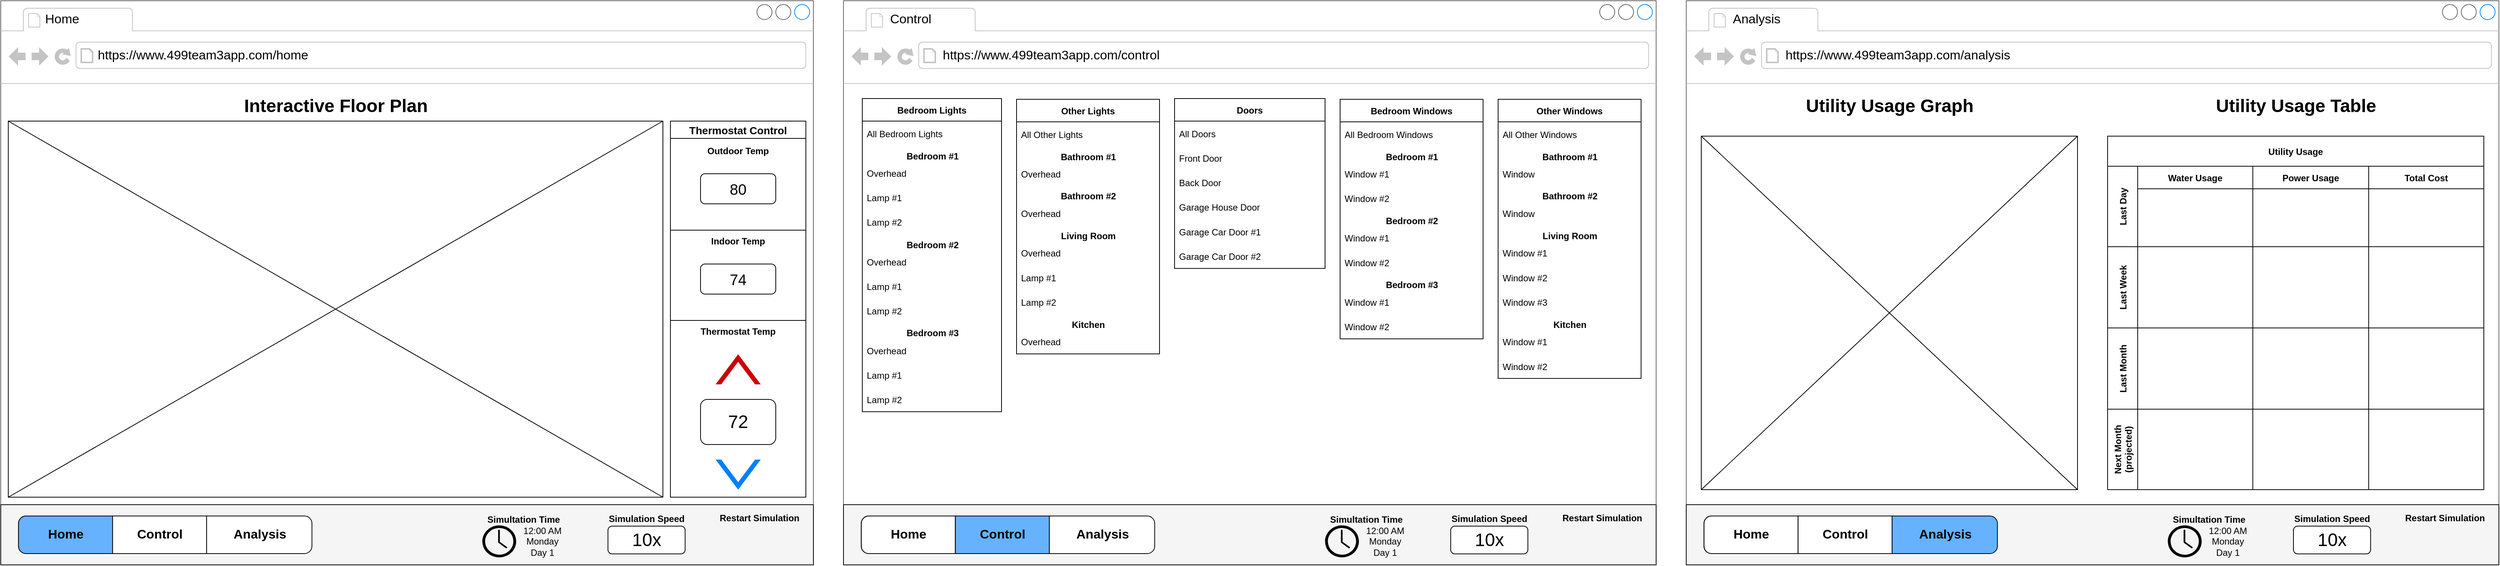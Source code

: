 <mxfile version="15.4.1" type="device"><diagram id="r6tNpA0h6LKZrbhOuy1w" name="Page-1"><mxGraphModel dx="4228" dy="2034" grid="1" gridSize="10" guides="1" tooltips="1" connect="1" arrows="1" fold="1" page="1" pageScale="1" pageWidth="850" pageHeight="1100" math="0" shadow="0"><root><mxCell id="0"/><mxCell id="1" parent="0"/><mxCell id="CaFvzsk67WeilaM4mVcR-1" value="" style="strokeWidth=1;shadow=0;dashed=0;align=center;html=1;shape=mxgraph.mockup.containers.browserWindow;rSize=0;strokeColor=#666666;strokeColor2=#008cff;strokeColor3=#c4c4c4;mainText=,;recursiveResize=0;glass=0;sketch=0;container=0;fontColor=#000000;" vertex="1" parent="1"><mxGeometry x="-1080" y="-850" width="1080" height="750" as="geometry"/></mxCell><mxCell id="CaFvzsk67WeilaM4mVcR-2" value="" style="strokeWidth=1;shadow=0;dashed=0;align=center;html=1;shape=mxgraph.mockup.containers.browserWindow;rSize=0;strokeColor=#666666;mainText=,;recursiveResize=0;rounded=0;labelBackgroundColor=none;fontFamily=Verdana;fontSize=12;container=0;fontColor=#000000;" vertex="1" parent="1"><mxGeometry x="-2200" y="-850" width="1080" height="750" as="geometry"/></mxCell><mxCell id="CaFvzsk67WeilaM4mVcR-3" value="" style="strokeWidth=1;shadow=0;dashed=0;align=center;html=1;shape=mxgraph.mockup.containers.browserWindow;rSize=0;strokeColor=#666666;strokeColor2=#008cff;strokeColor3=#c4c4c4;mainText=,;recursiveResize=0;glass=0;sketch=0;fontColor=#000000;" vertex="1" parent="1"><mxGeometry x="40" y="-850" width="1080" height="750" as="geometry"/></mxCell><mxCell id="CaFvzsk67WeilaM4mVcR-4" value="Analysis" style="strokeWidth=1;shadow=0;dashed=0;align=center;html=1;shape=mxgraph.mockup.containers.anchor;fontSize=17;fontColor=#000000;align=left;glass=0;sketch=0;" vertex="1" parent="CaFvzsk67WeilaM4mVcR-3"><mxGeometry x="60" y="12" width="110" height="26" as="geometry"/></mxCell><mxCell id="CaFvzsk67WeilaM4mVcR-5" value="https://www.499team3app.com/analysis" style="strokeWidth=1;shadow=0;dashed=0;align=center;html=1;shape=mxgraph.mockup.containers.anchor;rSize=0;fontSize=17;fontColor=#000000;align=left;glass=0;sketch=0;" vertex="1" parent="CaFvzsk67WeilaM4mVcR-3"><mxGeometry x="130" y="60" width="250" height="26" as="geometry"/></mxCell><mxCell id="CaFvzsk67WeilaM4mVcR-6" value="Utility Usage Graph" style="text;strokeColor=none;fillColor=none;html=1;fontSize=24;fontStyle=1;verticalAlign=middle;align=center;hachureGap=4;pointerEvents=0;rounded=0;shadow=0;glass=0;sketch=0;fontColor=#000000;" vertex="1" parent="CaFvzsk67WeilaM4mVcR-3"><mxGeometry x="220" y="120" width="100" height="40" as="geometry"/></mxCell><mxCell id="CaFvzsk67WeilaM4mVcR-7" value="" style="verticalLabelPosition=bottom;shadow=0;dashed=0;align=center;html=1;verticalAlign=top;strokeWidth=1;shape=mxgraph.mockup.graphics.simpleIcon;strokeColor=#000000;hachureGap=4;pointerEvents=0;rounded=0;glass=0;sketch=0;fontSize=12;fillColor=none;fontColor=#000000;" vertex="1" parent="CaFvzsk67WeilaM4mVcR-3"><mxGeometry x="20" y="180" width="500" height="470" as="geometry"/></mxCell><mxCell id="CaFvzsk67WeilaM4mVcR-8" value="Utility Usage Table" style="text;strokeColor=none;fillColor=none;html=1;fontSize=24;fontStyle=1;verticalAlign=middle;align=center;hachureGap=4;pointerEvents=0;rounded=0;shadow=0;glass=0;sketch=0;fontColor=#000000;" vertex="1" parent="CaFvzsk67WeilaM4mVcR-3"><mxGeometry x="760" y="120" width="100" height="40" as="geometry"/></mxCell><mxCell id="CaFvzsk67WeilaM4mVcR-9" value="Utility Usage" style="shape=table;childLayout=tableLayout;rowLines=0;columnLines=0;startSize=40;collapsible=0;recursiveResize=0;expand=0;pointerEvents=0;fontStyle=1;align=center;hachureGap=4;rounded=0;shadow=0;glass=0;sketch=0;fontSize=12;fontColor=#000000;strokeColor=#000000;strokeWidth=1;fillColor=none;" vertex="1" parent="CaFvzsk67WeilaM4mVcR-3"><mxGeometry x="560" y="180" width="500" height="470" as="geometry"/></mxCell><mxCell id="CaFvzsk67WeilaM4mVcR-10" value="Last Day" style="swimlane;horizontal=0;points=[[0,0.5],[1,0.5]];portConstraint=eastwest;startSize=40;collapsible=0;recursiveResize=0;expand=0;pointerEvents=0;fontStyle=1" vertex="1" parent="CaFvzsk67WeilaM4mVcR-9"><mxGeometry y="40" width="500" height="107" as="geometry"/></mxCell><mxCell id="CaFvzsk67WeilaM4mVcR-11" value="Water Usage" style="swimlane;connectable=0;startSize=30;collapsible=0;recursiveResize=0;expand=0;pointerEvents=0;" vertex="1" parent="CaFvzsk67WeilaM4mVcR-10"><mxGeometry x="40" width="153" height="107" as="geometry"><mxRectangle width="153" height="107" as="alternateBounds"/></mxGeometry></mxCell><mxCell id="CaFvzsk67WeilaM4mVcR-12" value="Power Usage" style="swimlane;connectable=0;startSize=30;collapsible=0;recursiveResize=0;expand=0;pointerEvents=0;" vertex="1" parent="CaFvzsk67WeilaM4mVcR-10"><mxGeometry x="193" width="154" height="107" as="geometry"><mxRectangle width="154" height="107" as="alternateBounds"/></mxGeometry></mxCell><mxCell id="CaFvzsk67WeilaM4mVcR-13" value="Total Cost" style="swimlane;connectable=0;startSize=30;collapsible=0;recursiveResize=0;expand=0;pointerEvents=0;" vertex="1" parent="CaFvzsk67WeilaM4mVcR-10"><mxGeometry x="347" width="153" height="107" as="geometry"><mxRectangle width="153" height="107" as="alternateBounds"/></mxGeometry></mxCell><mxCell id="CaFvzsk67WeilaM4mVcR-14" value="Last Week" style="swimlane;horizontal=0;points=[[0,0.5],[1,0.5]];portConstraint=eastwest;startSize=40;collapsible=0;recursiveResize=0;expand=0;pointerEvents=0;" vertex="1" parent="CaFvzsk67WeilaM4mVcR-9"><mxGeometry y="147" width="500" height="108" as="geometry"/></mxCell><mxCell id="CaFvzsk67WeilaM4mVcR-15" value="" style="swimlane;connectable=0;startSize=0;collapsible=0;recursiveResize=0;expand=0;pointerEvents=0;" vertex="1" parent="CaFvzsk67WeilaM4mVcR-14"><mxGeometry x="40" width="153" height="108" as="geometry"><mxRectangle width="153" height="108" as="alternateBounds"/></mxGeometry></mxCell><mxCell id="CaFvzsk67WeilaM4mVcR-16" value="" style="swimlane;connectable=0;startSize=0;collapsible=0;recursiveResize=0;expand=0;pointerEvents=0;" vertex="1" parent="CaFvzsk67WeilaM4mVcR-14"><mxGeometry x="193" width="154" height="108" as="geometry"><mxRectangle width="154" height="108" as="alternateBounds"/></mxGeometry></mxCell><mxCell id="CaFvzsk67WeilaM4mVcR-17" value="" style="swimlane;connectable=0;startSize=0;collapsible=0;recursiveResize=0;expand=0;pointerEvents=0;" vertex="1" parent="CaFvzsk67WeilaM4mVcR-14"><mxGeometry x="347" width="153" height="108" as="geometry"><mxRectangle width="153" height="108" as="alternateBounds"/></mxGeometry></mxCell><mxCell id="CaFvzsk67WeilaM4mVcR-18" value="Last Month" style="swimlane;horizontal=0;points=[[0,0.5],[1,0.5]];portConstraint=eastwest;startSize=40;collapsible=0;recursiveResize=0;expand=0;pointerEvents=0;" vertex="1" parent="CaFvzsk67WeilaM4mVcR-9"><mxGeometry y="255" width="500" height="108" as="geometry"/></mxCell><mxCell id="CaFvzsk67WeilaM4mVcR-19" value="" style="swimlane;connectable=0;startSize=0;collapsible=0;recursiveResize=0;expand=0;pointerEvents=0;" vertex="1" parent="CaFvzsk67WeilaM4mVcR-18"><mxGeometry x="40" width="153" height="108" as="geometry"><mxRectangle width="153" height="108" as="alternateBounds"/></mxGeometry></mxCell><mxCell id="CaFvzsk67WeilaM4mVcR-20" value="" style="swimlane;connectable=0;startSize=0;collapsible=0;recursiveResize=0;expand=0;pointerEvents=0;" vertex="1" parent="CaFvzsk67WeilaM4mVcR-18"><mxGeometry x="193" width="154" height="108" as="geometry"><mxRectangle width="154" height="108" as="alternateBounds"/></mxGeometry></mxCell><mxCell id="CaFvzsk67WeilaM4mVcR-21" value="" style="swimlane;connectable=0;startSize=0;collapsible=0;recursiveResize=0;expand=0;pointerEvents=0;" vertex="1" parent="CaFvzsk67WeilaM4mVcR-18"><mxGeometry x="347" width="153" height="108" as="geometry"><mxRectangle width="153" height="108" as="alternateBounds"/></mxGeometry></mxCell><mxCell id="CaFvzsk67WeilaM4mVcR-22" value="Next Month&#10;(projected)" style="swimlane;horizontal=0;points=[[0,0.5],[1,0.5]];portConstraint=eastwest;startSize=40;collapsible=0;recursiveResize=0;expand=0;pointerEvents=0;" vertex="1" parent="CaFvzsk67WeilaM4mVcR-9"><mxGeometry y="363" width="500" height="107" as="geometry"/></mxCell><mxCell id="CaFvzsk67WeilaM4mVcR-23" value="" style="swimlane;connectable=0;startSize=0;collapsible=0;recursiveResize=0;expand=0;pointerEvents=0;" vertex="1" parent="CaFvzsk67WeilaM4mVcR-22"><mxGeometry x="40" width="153" height="107" as="geometry"><mxRectangle width="153" height="107" as="alternateBounds"/></mxGeometry></mxCell><mxCell id="CaFvzsk67WeilaM4mVcR-24" value="" style="swimlane;connectable=0;startSize=0;collapsible=0;recursiveResize=0;expand=0;pointerEvents=0;" vertex="1" parent="CaFvzsk67WeilaM4mVcR-22"><mxGeometry x="193" width="154" height="107" as="geometry"><mxRectangle width="154" height="107" as="alternateBounds"/></mxGeometry></mxCell><mxCell id="CaFvzsk67WeilaM4mVcR-25" value="" style="swimlane;connectable=0;startSize=0;collapsible=0;recursiveResize=0;expand=0;pointerEvents=0;" vertex="1" parent="CaFvzsk67WeilaM4mVcR-22"><mxGeometry x="347" width="153" height="107" as="geometry"><mxRectangle width="153" height="107" as="alternateBounds"/></mxGeometry></mxCell><mxCell id="CaFvzsk67WeilaM4mVcR-26" value="" style="group;fontColor=#000000;" vertex="1" connectable="0" parent="CaFvzsk67WeilaM4mVcR-3"><mxGeometry y="670" width="1080" height="80" as="geometry"/></mxCell><mxCell id="CaFvzsk67WeilaM4mVcR-27" value="" style="rounded=0;whiteSpace=wrap;html=1;shadow=0;glass=0;sketch=0;hachureGap=4;pointerEvents=0;fontSize=12;strokeColor=#000000;strokeWidth=1;fillColor=#f5f5f5;align=center;verticalAlign=bottom;fontColor=#000000;" vertex="1" parent="CaFvzsk67WeilaM4mVcR-26"><mxGeometry width="1080" height="80" as="geometry"/></mxCell><mxCell id="CaFvzsk67WeilaM4mVcR-28" value="" style="strokeWidth=1;shadow=0;dashed=0;align=center;html=1;shape=mxgraph.mockup.rrect;rSize=10;fillColor=#ffffff;strokeColor=#000000;fontColor=#000000;" vertex="1" parent="CaFvzsk67WeilaM4mVcR-26"><mxGeometry x="23.59" y="15" width="386.41" height="50" as="geometry"/></mxCell><mxCell id="CaFvzsk67WeilaM4mVcR-29" value="Control" style="strokeColor=default;fillColor=none;strokeWidth=1;shadow=0;dashed=0;align=center;html=1;shape=mxgraph.mockup.rrect;rSize=0;fontSize=17;fontStyle=1;resizeHeight=1;" vertex="1" parent="CaFvzsk67WeilaM4mVcR-28"><mxGeometry width="125" height="50" relative="1" as="geometry"><mxPoint x="125" as="offset"/></mxGeometry></mxCell><mxCell id="CaFvzsk67WeilaM4mVcR-30" value="Analysis" style="strokeWidth=1;shadow=0;dashed=0;align=center;html=1;shape=mxgraph.mockup.rightButton;rSize=10;fontSize=17;fontStyle=1;resizeHeight=1;fillColor=#66B2FF;" vertex="1" parent="CaFvzsk67WeilaM4mVcR-28"><mxGeometry width="140" height="50" relative="1" as="geometry"><mxPoint x="250" as="offset"/></mxGeometry></mxCell><mxCell id="CaFvzsk67WeilaM4mVcR-31" value="Home" style="strokeWidth=1;shadow=0;dashed=0;align=center;html=1;shape=mxgraph.mockup.leftButton;rSize=10;fontSize=17;fontColor=#000000;fontStyle=1;fillColor=none;strokeColor=default;resizeHeight=1;" vertex="1" parent="CaFvzsk67WeilaM4mVcR-28"><mxGeometry width="125" height="50" relative="1" as="geometry"/></mxCell><mxCell id="CaFvzsk67WeilaM4mVcR-32" value="" style="group" vertex="1" connectable="0" parent="CaFvzsk67WeilaM4mVcR-26"><mxGeometry x="950" y="10" width="116.55" height="50" as="geometry"/></mxCell><mxCell id="CaFvzsk67WeilaM4mVcR-33" value="" style="group" vertex="1" connectable="0" parent="CaFvzsk67WeilaM4mVcR-32"><mxGeometry width="116.55" height="50.0" as="geometry"/></mxCell><mxCell id="CaFvzsk67WeilaM4mVcR-34" value="" style="shape=image;html=1;verticalAlign=top;verticalLabelPosition=bottom;labelBackgroundColor=#ffffff;imageAspect=0;aspect=fixed;image=https://cdn1.iconfinder.com/data/icons/material-core/16/refresh-128.png;hachureGap=4;pointerEvents=0;rounded=0;shadow=0;glass=0;sketch=0;fontSize=12;strokeColor=#000000;strokeWidth=1;fillColor=none;fontColor=#000000;" vertex="1" parent="CaFvzsk67WeilaM4mVcR-33"><mxGeometry x="41.749" y="16.949" width="33.051" height="33.051" as="geometry"/></mxCell><mxCell id="CaFvzsk67WeilaM4mVcR-35" value="&lt;b&gt;Restart Simulation&lt;/b&gt;" style="text;html=1;strokeColor=none;fillColor=none;align=center;verticalAlign=middle;whiteSpace=wrap;rounded=0;hachureGap=4;pointerEvents=0;fontSize=12;fontColor=#000000;" vertex="1" parent="CaFvzsk67WeilaM4mVcR-33"><mxGeometry width="116.55" height="16.949" as="geometry"/></mxCell><mxCell id="CaFvzsk67WeilaM4mVcR-36" value="" style="group" vertex="1" connectable="0" parent="CaFvzsk67WeilaM4mVcR-26"><mxGeometry x="640" y="10" width="110" height="60" as="geometry"/></mxCell><mxCell id="CaFvzsk67WeilaM4mVcR-37" value="" style="group" vertex="1" connectable="0" parent="CaFvzsk67WeilaM4mVcR-36"><mxGeometry y="17.5" width="110" height="42.5" as="geometry"/></mxCell><mxCell id="CaFvzsk67WeilaM4mVcR-38" value="" style="sketch=0;pointerEvents=1;shadow=0;dashed=0;html=1;strokeColor=none;fillColor=#000000;labelPosition=center;verticalLabelPosition=bottom;verticalAlign=top;outlineConnect=0;align=center;shape=mxgraph.office.concepts.clock;hachureGap=4;" vertex="1" parent="CaFvzsk67WeilaM4mVcR-37"><mxGeometry width="45" height="42.5" as="geometry"/></mxCell><mxCell id="CaFvzsk67WeilaM4mVcR-39" value="12:00 AM Monday&lt;br&gt;Day 1" style="text;html=1;strokeColor=none;fillColor=none;align=center;verticalAlign=middle;whiteSpace=wrap;rounded=0;hachureGap=4;pointerEvents=0;" vertex="1" parent="CaFvzsk67WeilaM4mVcR-37"><mxGeometry x="50" y="11.806" width="60" height="18.889" as="geometry"/></mxCell><mxCell id="CaFvzsk67WeilaM4mVcR-40" value="&lt;b&gt;Simultation Time&lt;/b&gt;" style="text;html=1;strokeColor=none;fillColor=none;align=center;verticalAlign=middle;whiteSpace=wrap;rounded=0;hachureGap=4;pointerEvents=0;" vertex="1" parent="CaFvzsk67WeilaM4mVcR-26"><mxGeometry x="645" y="10" width="100" height="20" as="geometry"/></mxCell><mxCell id="CaFvzsk67WeilaM4mVcR-41" value="" style="group" vertex="1" connectable="0" parent="CaFvzsk67WeilaM4mVcR-26"><mxGeometry x="800" y="10" width="116.55" height="60" as="geometry"/></mxCell><mxCell id="CaFvzsk67WeilaM4mVcR-42" value="" style="group;fontColor=#000000;" vertex="1" connectable="0" parent="CaFvzsk67WeilaM4mVcR-41"><mxGeometry width="116.55" height="60" as="geometry"/></mxCell><mxCell id="CaFvzsk67WeilaM4mVcR-43" value="&lt;font style=&quot;font-size: 24px&quot;&gt;10x&lt;/font&gt;" style="rounded=1;whiteSpace=wrap;html=1;fontColor=#000000;" vertex="1" parent="CaFvzsk67WeilaM4mVcR-42"><mxGeometry x="6.995" y="18.462" width="102.564" height="36.923" as="geometry"/></mxCell><mxCell id="CaFvzsk67WeilaM4mVcR-44" value="&lt;b&gt;Simulation Speed&lt;/b&gt;" style="text;html=1;strokeColor=none;fillColor=none;align=center;verticalAlign=middle;whiteSpace=wrap;rounded=0;hachureGap=4;pointerEvents=0;fontSize=12;fontColor=#000000;" vertex="1" parent="CaFvzsk67WeilaM4mVcR-41"><mxGeometry width="116.55" height="18.462" as="geometry"/></mxCell><mxCell id="CaFvzsk67WeilaM4mVcR-45" value="Control" style="strokeWidth=1;shadow=0;dashed=0;align=center;html=1;shape=mxgraph.mockup.containers.anchor;fontSize=17;fontColor=#000000;align=left;glass=0;sketch=0;" vertex="1" parent="1"><mxGeometry x="-1020" y="-838" width="110" height="26" as="geometry"/></mxCell><mxCell id="CaFvzsk67WeilaM4mVcR-46" value="https://www.499team3app.com/control" style="strokeWidth=1;shadow=0;dashed=0;align=center;html=1;shape=mxgraph.mockup.containers.anchor;rSize=0;fontSize=17;fontColor=#000000;align=left;glass=0;sketch=0;" vertex="1" parent="1"><mxGeometry x="-950" y="-790" width="250" height="26" as="geometry"/></mxCell><mxCell id="CaFvzsk67WeilaM4mVcR-47" value="Home" style="strokeWidth=1;shadow=0;dashed=0;align=center;html=1;shape=mxgraph.mockup.containers.anchor;fontSize=17;fontColor=#000000;align=left;" vertex="1" parent="1"><mxGeometry x="-2143" y="-838" width="110" height="26" as="geometry"/></mxCell><mxCell id="CaFvzsk67WeilaM4mVcR-48" value="https://www.499team3app.com/home" style="strokeWidth=1;shadow=0;dashed=0;align=center;html=1;shape=mxgraph.mockup.containers.anchor;rSize=0;fontSize=17;fontColor=#000000;align=left;" vertex="1" parent="1"><mxGeometry x="-2073" y="-790" width="250" height="26" as="geometry"/></mxCell><mxCell id="CaFvzsk67WeilaM4mVcR-49" value="Thermostat Control" style="swimlane;fontColor=#000000;fontSize=14;" vertex="1" parent="1"><mxGeometry x="-1310" y="-690" width="180" height="500" as="geometry"><mxRectangle x="840" y="120" width="130" height="23" as="alternateBounds"/></mxGeometry></mxCell><mxCell id="CaFvzsk67WeilaM4mVcR-50" value="" style="line;strokeWidth=1;html=1;hachureGap=4;pointerEvents=0;fontSize=12;fillColor=#FFDEFF;fontColor=#000000;" vertex="1" parent="CaFvzsk67WeilaM4mVcR-49"><mxGeometry y="140" width="180" height="10" as="geometry"/></mxCell><mxCell id="CaFvzsk67WeilaM4mVcR-51" value="" style="line;strokeWidth=1;html=1;hachureGap=4;pointerEvents=0;fontSize=12;fillColor=#FFDEFF;fontColor=#000000;" vertex="1" parent="CaFvzsk67WeilaM4mVcR-49"><mxGeometry y="260" width="180" height="10" as="geometry"/></mxCell><mxCell id="CaFvzsk67WeilaM4mVcR-52" value="&lt;b&gt;Thermostat Temp&lt;/b&gt;" style="text;html=1;strokeColor=none;fillColor=none;align=center;verticalAlign=middle;whiteSpace=wrap;rounded=0;hachureGap=4;pointerEvents=0;fontSize=12;fontColor=#000000;" vertex="1" parent="CaFvzsk67WeilaM4mVcR-49"><mxGeometry x="33.178" y="270" width="113.636" height="20" as="geometry"/></mxCell><mxCell id="CaFvzsk67WeilaM4mVcR-53" value="&lt;font style=&quot;font-size: 20px&quot;&gt;80&lt;/font&gt;" style="rounded=1;whiteSpace=wrap;html=1;fontColor=#000000;" vertex="1" parent="CaFvzsk67WeilaM4mVcR-49"><mxGeometry x="40" y="70" width="100" height="40" as="geometry"/></mxCell><mxCell id="CaFvzsk67WeilaM4mVcR-54" value="&lt;b&gt;Outdoor Temp&lt;/b&gt;" style="text;html=1;strokeColor=none;fillColor=none;align=center;verticalAlign=middle;whiteSpace=wrap;rounded=0;hachureGap=4;pointerEvents=0;fontSize=12;fontColor=#000000;" vertex="1" parent="CaFvzsk67WeilaM4mVcR-49"><mxGeometry x="33.178" y="30" width="113.636" height="20" as="geometry"/></mxCell><mxCell id="CaFvzsk67WeilaM4mVcR-55" value="" style="group;fontColor=#000000;" vertex="1" connectable="0" parent="CaFvzsk67WeilaM4mVcR-49"><mxGeometry x="55.0" y="310" width="85" height="180" as="geometry"/></mxCell><mxCell id="CaFvzsk67WeilaM4mVcR-56" value="" style="group;fontColor=#000000;" vertex="1" connectable="0" parent="CaFvzsk67WeilaM4mVcR-55"><mxGeometry x="7.105e-15" width="70" height="80" as="geometry"/></mxCell><mxCell id="CaFvzsk67WeilaM4mVcR-57" value="" style="group;fontColor=#000000;" vertex="1" connectable="0" parent="CaFvzsk67WeilaM4mVcR-56"><mxGeometry x="5" width="60" height="50.0" as="geometry"/></mxCell><mxCell id="CaFvzsk67WeilaM4mVcR-58" value="" style="triangle;whiteSpace=wrap;html=1;rotation=-90;fillColor=#CC0000;strokeColor=none;fontColor=#000000;" vertex="1" parent="CaFvzsk67WeilaM4mVcR-57"><mxGeometry x="10" y="-10.0" width="40" height="60" as="geometry"/></mxCell><mxCell id="CaFvzsk67WeilaM4mVcR-59" value="" style="triangle;whiteSpace=wrap;html=1;rotation=-90;strokeColor=none;fontColor=#000000;" vertex="1" parent="CaFvzsk67WeilaM4mVcR-57"><mxGeometry x="10" y="3.553e-15" width="40" height="60" as="geometry"/></mxCell><mxCell id="CaFvzsk67WeilaM4mVcR-60" value="" style="group;rotation=-180;fontColor=#000000;" vertex="1" connectable="0" parent="CaFvzsk67WeilaM4mVcR-55"><mxGeometry x="7.105e-15" y="100" width="85" height="80" as="geometry"/></mxCell><mxCell id="CaFvzsk67WeilaM4mVcR-61" value="" style="group;rotation=-180;fontColor=#000000;" vertex="1" connectable="0" parent="CaFvzsk67WeilaM4mVcR-60"><mxGeometry x="5" y="30" width="60" height="50.0" as="geometry"/></mxCell><mxCell id="CaFvzsk67WeilaM4mVcR-62" value="" style="triangle;whiteSpace=wrap;html=1;rotation=-270;fillColor=#007FFF;strokeColor=none;fontColor=#000000;" vertex="1" parent="CaFvzsk67WeilaM4mVcR-61"><mxGeometry x="10" width="40" height="60" as="geometry"/></mxCell><mxCell id="CaFvzsk67WeilaM4mVcR-63" value="" style="triangle;whiteSpace=wrap;html=1;rotation=-270;strokeColor=none;fontColor=#000000;" vertex="1" parent="CaFvzsk67WeilaM4mVcR-61"><mxGeometry x="10" y="-10" width="40" height="60" as="geometry"/></mxCell><mxCell id="CaFvzsk67WeilaM4mVcR-64" value="&lt;font style=&quot;font-size: 24px&quot;&gt;72&lt;/font&gt;" style="rounded=1;whiteSpace=wrap;html=1;fontColor=#000000;" vertex="1" parent="CaFvzsk67WeilaM4mVcR-60"><mxGeometry x="-15" y="-40" width="100" height="60" as="geometry"/></mxCell><mxCell id="CaFvzsk67WeilaM4mVcR-65" value="&lt;font style=&quot;font-size: 20px&quot;&gt;74&lt;/font&gt;" style="rounded=1;whiteSpace=wrap;html=1;fontColor=#000000;" vertex="1" parent="CaFvzsk67WeilaM4mVcR-49"><mxGeometry x="40" y="190" width="100" height="40" as="geometry"/></mxCell><mxCell id="CaFvzsk67WeilaM4mVcR-66" value="&lt;b&gt;Indoor Temp&lt;/b&gt;" style="text;html=1;strokeColor=none;fillColor=none;align=center;verticalAlign=middle;whiteSpace=wrap;rounded=0;hachureGap=4;pointerEvents=0;fontSize=12;fontColor=#000000;" vertex="1" parent="CaFvzsk67WeilaM4mVcR-49"><mxGeometry x="33.178" y="150" width="113.636" height="20" as="geometry"/></mxCell><mxCell id="CaFvzsk67WeilaM4mVcR-68" value="Bedroom Lights" style="swimlane;fontStyle=1;childLayout=stackLayout;horizontal=1;startSize=30;horizontalStack=0;resizeParent=1;resizeParentMax=0;resizeLast=0;collapsible=1;marginBottom=0;strokeColor=#000000;fontColor=#000000;" vertex="1" parent="1"><mxGeometry x="-1055" y="-720" width="185" height="416.4" as="geometry"/></mxCell><mxCell id="CaFvzsk67WeilaM4mVcR-69" value="" style="group;strokeColor=none;fontColor=#000000;" vertex="1" connectable="0" parent="CaFvzsk67WeilaM4mVcR-68"><mxGeometry y="30" width="185" height="32.64" as="geometry"/></mxCell><mxCell id="CaFvzsk67WeilaM4mVcR-70" value="All Bedroom Lights" style="text;strokeColor=none;fillColor=none;align=left;verticalAlign=middle;spacingLeft=4;spacingRight=4;overflow=hidden;points=[[0,0.5],[1,0.5]];portConstraint=eastwest;rotatable=0;fontColor=#000000;" vertex="1" parent="CaFvzsk67WeilaM4mVcR-69"><mxGeometry y="1.32" width="265" height="30" as="geometry"/></mxCell><mxCell id="CaFvzsk67WeilaM4mVcR-71" value="" style="shape=image;html=1;verticalAlign=top;verticalLabelPosition=bottom;labelBackgroundColor=#ffffff;imageAspect=0;aspect=fixed;image=https://cdn1.iconfinder.com/data/icons/feather-2/24/toggle-left-128.png;fontColor=#000000;" vertex="1" parent="CaFvzsk67WeilaM4mVcR-69"><mxGeometry x="139" y="1.32" width="31.32" height="31.32" as="geometry"/></mxCell><mxCell id="CaFvzsk67WeilaM4mVcR-72" value="&lt;font style=&quot;font-size: 12px&quot;&gt;Bedroom #1&lt;/font&gt;" style="text;strokeColor=none;fillColor=none;html=1;fontSize=24;fontStyle=1;verticalAlign=middle;align=center;hachureGap=4;pointerEvents=0;spacing=2;rounded=0;glass=0;shadow=0;sketch=0;fontColor=#000000;" vertex="1" parent="CaFvzsk67WeilaM4mVcR-68"><mxGeometry y="62.64" width="185" height="20" as="geometry"/></mxCell><mxCell id="CaFvzsk67WeilaM4mVcR-73" value="" style="group;fillColor=none;strokeColor=none;fontColor=#000000;" vertex="1" connectable="0" parent="CaFvzsk67WeilaM4mVcR-68"><mxGeometry y="82.64" width="185" height="32.64" as="geometry"/></mxCell><mxCell id="CaFvzsk67WeilaM4mVcR-74" value="Overhead" style="text;strokeColor=none;fillColor=none;align=left;verticalAlign=middle;spacingLeft=4;spacingRight=4;overflow=hidden;points=[[0,0.5],[1,0.5]];portConstraint=eastwest;rotatable=0;fontColor=#000000;" vertex="1" parent="CaFvzsk67WeilaM4mVcR-73"><mxGeometry y="1.32" width="265" height="30.0" as="geometry"/></mxCell><mxCell id="CaFvzsk67WeilaM4mVcR-75" value="" style="shape=image;html=1;verticalAlign=top;verticalLabelPosition=bottom;labelBackgroundColor=#ffffff;imageAspect=0;aspect=fixed;image=https://cdn1.iconfinder.com/data/icons/feather-2/24/toggle-left-128.png;fontColor=#000000;" vertex="1" parent="CaFvzsk67WeilaM4mVcR-73"><mxGeometry x="139" y="0.66" width="31.32" height="31.32" as="geometry"/></mxCell><mxCell id="CaFvzsk67WeilaM4mVcR-76" value="" style="group;fillColor=none;strokeColor=none;fontColor=#000000;" vertex="1" connectable="0" parent="CaFvzsk67WeilaM4mVcR-68"><mxGeometry y="115.28" width="185" height="32.64" as="geometry"/></mxCell><mxCell id="CaFvzsk67WeilaM4mVcR-77" value="Lamp #1" style="text;strokeColor=none;fillColor=none;align=left;verticalAlign=middle;spacingLeft=4;spacingRight=4;overflow=hidden;points=[[0,0.5],[1,0.5]];portConstraint=eastwest;rotatable=0;fontColor=#000000;" vertex="1" parent="CaFvzsk67WeilaM4mVcR-76"><mxGeometry y="1.32" width="265" height="30" as="geometry"/></mxCell><mxCell id="CaFvzsk67WeilaM4mVcR-78" value="" style="shape=image;html=1;verticalAlign=top;verticalLabelPosition=bottom;labelBackgroundColor=#ffffff;imageAspect=0;aspect=fixed;image=https://cdn1.iconfinder.com/data/icons/feather-2/24/toggle-left-128.png;fontColor=#000000;" vertex="1" parent="CaFvzsk67WeilaM4mVcR-76"><mxGeometry x="139" y="0.66" width="31.32" height="31.32" as="geometry"/></mxCell><mxCell id="CaFvzsk67WeilaM4mVcR-79" value="" style="group;fillColor=none;strokeColor=none;fontColor=#000000;" vertex="1" connectable="0" parent="CaFvzsk67WeilaM4mVcR-68"><mxGeometry y="147.92" width="185" height="32.64" as="geometry"/></mxCell><mxCell id="CaFvzsk67WeilaM4mVcR-80" value="Lamp #2" style="text;strokeColor=none;fillColor=none;align=left;verticalAlign=middle;spacingLeft=4;spacingRight=4;overflow=hidden;points=[[0,0.5],[1,0.5]];portConstraint=eastwest;rotatable=0;fontColor=#000000;" vertex="1" parent="CaFvzsk67WeilaM4mVcR-79"><mxGeometry y="1.32" width="265" height="30" as="geometry"/></mxCell><mxCell id="CaFvzsk67WeilaM4mVcR-81" value="" style="shape=image;html=1;verticalAlign=top;verticalLabelPosition=bottom;labelBackgroundColor=#ffffff;imageAspect=0;aspect=fixed;image=https://cdn1.iconfinder.com/data/icons/feather-2/24/toggle-left-128.png;fontColor=#000000;" vertex="1" parent="CaFvzsk67WeilaM4mVcR-79"><mxGeometry x="139" y="0.66" width="31.32" height="31.32" as="geometry"/></mxCell><mxCell id="CaFvzsk67WeilaM4mVcR-82" value="&lt;font style=&quot;font-size: 12px&quot;&gt;Bedroom #2&lt;/font&gt;" style="text;strokeColor=none;fillColor=none;html=1;fontSize=24;fontStyle=1;verticalAlign=middle;align=center;hachureGap=4;pointerEvents=0;spacing=2;rounded=0;glass=0;shadow=0;sketch=0;fontColor=#000000;" vertex="1" parent="CaFvzsk67WeilaM4mVcR-68"><mxGeometry y="180.56" width="185" height="20" as="geometry"/></mxCell><mxCell id="CaFvzsk67WeilaM4mVcR-83" value="" style="group;fillColor=none;strokeColor=none;fontColor=#000000;" vertex="1" connectable="0" parent="CaFvzsk67WeilaM4mVcR-68"><mxGeometry y="200.56" width="185" height="32.64" as="geometry"/></mxCell><mxCell id="CaFvzsk67WeilaM4mVcR-84" value="Overhead" style="text;strokeColor=none;fillColor=none;align=left;verticalAlign=middle;spacingLeft=4;spacingRight=4;overflow=hidden;points=[[0,0.5],[1,0.5]];portConstraint=eastwest;rotatable=0;fontColor=#000000;" vertex="1" parent="CaFvzsk67WeilaM4mVcR-83"><mxGeometry y="1.32" width="265" height="30" as="geometry"/></mxCell><mxCell id="CaFvzsk67WeilaM4mVcR-85" value="" style="shape=image;html=1;verticalAlign=top;verticalLabelPosition=bottom;labelBackgroundColor=#ffffff;imageAspect=0;aspect=fixed;image=https://cdn1.iconfinder.com/data/icons/feather-2/24/toggle-left-128.png;fontColor=#000000;" vertex="1" parent="CaFvzsk67WeilaM4mVcR-83"><mxGeometry x="139" y="0.66" width="31.32" height="31.32" as="geometry"/></mxCell><mxCell id="CaFvzsk67WeilaM4mVcR-86" value="" style="group;fillColor=none;strokeColor=none;fontColor=#000000;" vertex="1" connectable="0" parent="CaFvzsk67WeilaM4mVcR-68"><mxGeometry y="233.2" width="185" height="32.64" as="geometry"/></mxCell><mxCell id="CaFvzsk67WeilaM4mVcR-87" value="Lamp #1" style="text;strokeColor=none;fillColor=none;align=left;verticalAlign=middle;spacingLeft=4;spacingRight=4;overflow=hidden;points=[[0,0.5],[1,0.5]];portConstraint=eastwest;rotatable=0;fontColor=#000000;" vertex="1" parent="CaFvzsk67WeilaM4mVcR-86"><mxGeometry y="1.32" width="265" height="30" as="geometry"/></mxCell><mxCell id="CaFvzsk67WeilaM4mVcR-88" value="" style="shape=image;html=1;verticalAlign=top;verticalLabelPosition=bottom;labelBackgroundColor=#ffffff;imageAspect=0;aspect=fixed;image=https://cdn1.iconfinder.com/data/icons/feather-2/24/toggle-left-128.png;fontColor=#000000;" vertex="1" parent="CaFvzsk67WeilaM4mVcR-86"><mxGeometry x="139" y="0.66" width="31.32" height="31.32" as="geometry"/></mxCell><mxCell id="CaFvzsk67WeilaM4mVcR-89" value="" style="group;fillColor=none;strokeColor=none;fontColor=#000000;" vertex="1" connectable="0" parent="CaFvzsk67WeilaM4mVcR-68"><mxGeometry y="265.84" width="185" height="32.64" as="geometry"/></mxCell><mxCell id="CaFvzsk67WeilaM4mVcR-90" value="Lamp #2" style="text;strokeColor=none;fillColor=none;align=left;verticalAlign=middle;spacingLeft=4;spacingRight=4;overflow=hidden;points=[[0,0.5],[1,0.5]];portConstraint=eastwest;rotatable=0;fontColor=#000000;" vertex="1" parent="CaFvzsk67WeilaM4mVcR-89"><mxGeometry y="1.32" width="265" height="30" as="geometry"/></mxCell><mxCell id="CaFvzsk67WeilaM4mVcR-91" value="" style="shape=image;html=1;verticalAlign=top;verticalLabelPosition=bottom;labelBackgroundColor=#ffffff;imageAspect=0;aspect=fixed;image=https://cdn1.iconfinder.com/data/icons/feather-2/24/toggle-left-128.png;fontColor=#000000;" vertex="1" parent="CaFvzsk67WeilaM4mVcR-89"><mxGeometry x="139" y="0.66" width="31.32" height="31.32" as="geometry"/></mxCell><mxCell id="CaFvzsk67WeilaM4mVcR-92" value="&lt;font style=&quot;font-size: 12px&quot;&gt;Bedroom #3&lt;/font&gt;" style="text;strokeColor=none;fillColor=none;html=1;fontSize=24;fontStyle=1;verticalAlign=middle;align=center;hachureGap=4;pointerEvents=0;spacing=2;rounded=0;glass=0;shadow=0;sketch=0;fontColor=#000000;" vertex="1" parent="CaFvzsk67WeilaM4mVcR-68"><mxGeometry y="298.48" width="185" height="20" as="geometry"/></mxCell><mxCell id="CaFvzsk67WeilaM4mVcR-93" value="" style="group;fillColor=none;strokeColor=none;fontColor=#000000;" vertex="1" connectable="0" parent="CaFvzsk67WeilaM4mVcR-68"><mxGeometry y="318.48" width="185" height="32.64" as="geometry"/></mxCell><mxCell id="CaFvzsk67WeilaM4mVcR-94" value="Overhead" style="text;strokeColor=none;fillColor=none;align=left;verticalAlign=middle;spacingLeft=4;spacingRight=4;overflow=hidden;points=[[0,0.5],[1,0.5]];portConstraint=eastwest;rotatable=0;fontColor=#000000;" vertex="1" parent="CaFvzsk67WeilaM4mVcR-93"><mxGeometry y="1.32" width="265" height="30.0" as="geometry"/></mxCell><mxCell id="CaFvzsk67WeilaM4mVcR-95" value="" style="shape=image;html=1;verticalAlign=top;verticalLabelPosition=bottom;labelBackgroundColor=#ffffff;imageAspect=0;aspect=fixed;image=https://cdn1.iconfinder.com/data/icons/feather-2/24/toggle-left-128.png;fontColor=#000000;" vertex="1" parent="CaFvzsk67WeilaM4mVcR-93"><mxGeometry x="139" y="0.66" width="31.32" height="31.32" as="geometry"/></mxCell><mxCell id="CaFvzsk67WeilaM4mVcR-96" value="" style="group;fillColor=none;strokeColor=none;fontColor=#000000;" vertex="1" connectable="0" parent="CaFvzsk67WeilaM4mVcR-68"><mxGeometry y="351.12" width="185" height="32.64" as="geometry"/></mxCell><mxCell id="CaFvzsk67WeilaM4mVcR-97" value="Lamp #1" style="text;strokeColor=none;fillColor=none;align=left;verticalAlign=middle;spacingLeft=4;spacingRight=4;overflow=hidden;points=[[0,0.5],[1,0.5]];portConstraint=eastwest;rotatable=0;fontColor=#000000;" vertex="1" parent="CaFvzsk67WeilaM4mVcR-96"><mxGeometry y="1.32" width="265" height="30" as="geometry"/></mxCell><mxCell id="CaFvzsk67WeilaM4mVcR-98" value="" style="shape=image;html=1;verticalAlign=top;verticalLabelPosition=bottom;labelBackgroundColor=#ffffff;imageAspect=0;aspect=fixed;image=https://cdn1.iconfinder.com/data/icons/feather-2/24/toggle-left-128.png;fontColor=#000000;" vertex="1" parent="CaFvzsk67WeilaM4mVcR-96"><mxGeometry x="139" y="0.66" width="31.32" height="31.32" as="geometry"/></mxCell><mxCell id="CaFvzsk67WeilaM4mVcR-99" value="" style="group;fillColor=none;strokeColor=none;fontColor=#000000;" vertex="1" connectable="0" parent="CaFvzsk67WeilaM4mVcR-68"><mxGeometry y="383.76" width="185" height="32.64" as="geometry"/></mxCell><mxCell id="CaFvzsk67WeilaM4mVcR-100" value="Lamp #2" style="text;strokeColor=none;fillColor=none;align=left;verticalAlign=middle;spacingLeft=4;spacingRight=4;overflow=hidden;points=[[0,0.5],[1,0.5]];portConstraint=eastwest;rotatable=0;fontColor=#000000;" vertex="1" parent="CaFvzsk67WeilaM4mVcR-99"><mxGeometry y="1.32" width="265" height="30" as="geometry"/></mxCell><mxCell id="CaFvzsk67WeilaM4mVcR-101" value="" style="shape=image;html=1;verticalAlign=top;verticalLabelPosition=bottom;labelBackgroundColor=#ffffff;imageAspect=0;aspect=fixed;image=https://cdn1.iconfinder.com/data/icons/feather-2/24/toggle-left-128.png;fontColor=#000000;" vertex="1" parent="CaFvzsk67WeilaM4mVcR-99"><mxGeometry x="139" y="0.66" width="31.32" height="31.32" as="geometry"/></mxCell><mxCell id="CaFvzsk67WeilaM4mVcR-102" value="Other Lights" style="swimlane;fontStyle=1;childLayout=stackLayout;horizontal=1;startSize=30;horizontalStack=0;resizeParent=1;resizeParentMax=0;resizeLast=0;collapsible=1;marginBottom=0;strokeColor=#000000;fontColor=#000000;" vertex="1" parent="1"><mxGeometry x="-850" y="-719" width="190" height="338.48" as="geometry"/></mxCell><mxCell id="CaFvzsk67WeilaM4mVcR-103" value="" style="group;strokeColor=none;fontColor=#000000;" vertex="1" connectable="0" parent="CaFvzsk67WeilaM4mVcR-102"><mxGeometry y="30" width="190" height="32.64" as="geometry"/></mxCell><mxCell id="CaFvzsk67WeilaM4mVcR-104" value="All Other Lights" style="text;strokeColor=none;fillColor=none;align=left;verticalAlign=middle;spacingLeft=4;spacingRight=4;overflow=hidden;points=[[0,0.5],[1,0.5]];portConstraint=eastwest;rotatable=0;fontColor=#000000;" vertex="1" parent="CaFvzsk67WeilaM4mVcR-103"><mxGeometry y="1.32" width="265" height="30" as="geometry"/></mxCell><mxCell id="CaFvzsk67WeilaM4mVcR-105" value="" style="shape=image;html=1;verticalAlign=top;verticalLabelPosition=bottom;labelBackgroundColor=#ffffff;imageAspect=0;aspect=fixed;image=https://cdn1.iconfinder.com/data/icons/feather-2/24/toggle-left-128.png;fontColor=#000000;" vertex="1" parent="CaFvzsk67WeilaM4mVcR-103"><mxGeometry x="150" y="0.66" width="31.32" height="31.32" as="geometry"/></mxCell><mxCell id="CaFvzsk67WeilaM4mVcR-106" value="&lt;font style=&quot;font-size: 12px&quot;&gt;Bathroom #1&lt;/font&gt;" style="text;strokeColor=none;fillColor=none;html=1;fontSize=24;fontStyle=1;verticalAlign=middle;align=center;hachureGap=4;pointerEvents=0;spacing=2;rounded=0;glass=0;shadow=0;sketch=0;fontColor=#000000;" vertex="1" parent="CaFvzsk67WeilaM4mVcR-102"><mxGeometry y="62.64" width="190" height="20" as="geometry"/></mxCell><mxCell id="CaFvzsk67WeilaM4mVcR-107" value="" style="group;fillColor=none;strokeColor=none;fontColor=#000000;" vertex="1" connectable="0" parent="CaFvzsk67WeilaM4mVcR-102"><mxGeometry y="82.64" width="190" height="32.64" as="geometry"/></mxCell><mxCell id="CaFvzsk67WeilaM4mVcR-108" value="Overhead" style="text;strokeColor=none;fillColor=none;align=left;verticalAlign=middle;spacingLeft=4;spacingRight=4;overflow=hidden;points=[[0,0.5],[1,0.5]];portConstraint=eastwest;rotatable=0;fontColor=#000000;" vertex="1" parent="CaFvzsk67WeilaM4mVcR-107"><mxGeometry y="1.32" width="265" height="30" as="geometry"/></mxCell><mxCell id="CaFvzsk67WeilaM4mVcR-109" value="" style="shape=image;html=1;verticalAlign=top;verticalLabelPosition=bottom;labelBackgroundColor=#ffffff;imageAspect=0;aspect=fixed;image=https://cdn1.iconfinder.com/data/icons/feather-2/24/toggle-left-128.png;fontColor=#000000;" vertex="1" parent="CaFvzsk67WeilaM4mVcR-107"><mxGeometry x="150" y="1.32" width="31.32" height="31.32" as="geometry"/></mxCell><mxCell id="CaFvzsk67WeilaM4mVcR-110" value="&lt;font style=&quot;font-size: 12px&quot;&gt;Bathroom #2&lt;/font&gt;" style="text;strokeColor=none;fillColor=none;html=1;fontSize=24;fontStyle=1;verticalAlign=middle;align=center;hachureGap=4;pointerEvents=0;spacing=2;rounded=0;glass=0;shadow=0;sketch=0;fontColor=#000000;" vertex="1" parent="CaFvzsk67WeilaM4mVcR-102"><mxGeometry y="115.28" width="190" height="20" as="geometry"/></mxCell><mxCell id="CaFvzsk67WeilaM4mVcR-111" value="" style="group;fillColor=none;strokeColor=none;fontColor=#000000;" vertex="1" connectable="0" parent="CaFvzsk67WeilaM4mVcR-102"><mxGeometry y="135.28" width="190" height="32.64" as="geometry"/></mxCell><mxCell id="CaFvzsk67WeilaM4mVcR-112" value="Overhead" style="text;strokeColor=none;fillColor=none;align=left;verticalAlign=middle;spacingLeft=4;spacingRight=4;overflow=hidden;points=[[0,0.5],[1,0.5]];portConstraint=eastwest;rotatable=0;fontColor=#000000;" vertex="1" parent="CaFvzsk67WeilaM4mVcR-111"><mxGeometry y="1.32" width="265" height="30" as="geometry"/></mxCell><mxCell id="CaFvzsk67WeilaM4mVcR-113" value="" style="shape=image;html=1;verticalAlign=top;verticalLabelPosition=bottom;labelBackgroundColor=#ffffff;imageAspect=0;aspect=fixed;image=https://cdn1.iconfinder.com/data/icons/feather-2/24/toggle-left-128.png;fontColor=#000000;" vertex="1" parent="CaFvzsk67WeilaM4mVcR-111"><mxGeometry x="150" width="31.32" height="31.32" as="geometry"/></mxCell><mxCell id="CaFvzsk67WeilaM4mVcR-114" value="&lt;font style=&quot;font-size: 12px&quot;&gt;Living Room&lt;/font&gt;" style="text;strokeColor=none;fillColor=none;html=1;fontSize=24;fontStyle=1;verticalAlign=middle;align=center;hachureGap=4;pointerEvents=0;spacing=2;rounded=0;glass=0;shadow=0;sketch=0;fontColor=#000000;" vertex="1" parent="CaFvzsk67WeilaM4mVcR-102"><mxGeometry y="167.92" width="190" height="20" as="geometry"/></mxCell><mxCell id="CaFvzsk67WeilaM4mVcR-115" value="" style="group;fillColor=none;strokeColor=none;fontColor=#000000;" vertex="1" connectable="0" parent="CaFvzsk67WeilaM4mVcR-102"><mxGeometry y="187.92" width="190" height="32.64" as="geometry"/></mxCell><mxCell id="CaFvzsk67WeilaM4mVcR-116" value="Overhead" style="text;strokeColor=none;fillColor=none;align=left;verticalAlign=middle;spacingLeft=4;spacingRight=4;overflow=hidden;points=[[0,0.5],[1,0.5]];portConstraint=eastwest;rotatable=0;fontColor=#000000;" vertex="1" parent="CaFvzsk67WeilaM4mVcR-115"><mxGeometry y="1.32" width="265" height="30" as="geometry"/></mxCell><mxCell id="CaFvzsk67WeilaM4mVcR-117" value="" style="shape=image;html=1;verticalAlign=top;verticalLabelPosition=bottom;labelBackgroundColor=#ffffff;imageAspect=0;aspect=fixed;image=https://cdn1.iconfinder.com/data/icons/feather-2/24/toggle-left-128.png;fontColor=#000000;" vertex="1" parent="CaFvzsk67WeilaM4mVcR-115"><mxGeometry x="150" width="31.32" height="31.32" as="geometry"/></mxCell><mxCell id="CaFvzsk67WeilaM4mVcR-118" value="" style="group;fillColor=none;strokeColor=none;fontColor=#000000;" vertex="1" connectable="0" parent="CaFvzsk67WeilaM4mVcR-102"><mxGeometry y="220.56" width="190" height="32.64" as="geometry"/></mxCell><mxCell id="CaFvzsk67WeilaM4mVcR-119" value="Lamp #1" style="text;strokeColor=none;fillColor=none;align=left;verticalAlign=middle;spacingLeft=4;spacingRight=4;overflow=hidden;points=[[0,0.5],[1,0.5]];portConstraint=eastwest;rotatable=0;fontColor=#000000;" vertex="1" parent="CaFvzsk67WeilaM4mVcR-118"><mxGeometry y="1.32" width="265" height="30" as="geometry"/></mxCell><mxCell id="CaFvzsk67WeilaM4mVcR-120" value="" style="shape=image;html=1;verticalAlign=top;verticalLabelPosition=bottom;labelBackgroundColor=#ffffff;imageAspect=0;aspect=fixed;image=https://cdn1.iconfinder.com/data/icons/feather-2/24/toggle-left-128.png;fontColor=#000000;" vertex="1" parent="CaFvzsk67WeilaM4mVcR-118"><mxGeometry x="150" y="1.32" width="31.32" height="31.32" as="geometry"/></mxCell><mxCell id="CaFvzsk67WeilaM4mVcR-121" value="" style="group;fillColor=none;strokeColor=none;fontColor=#000000;" vertex="1" connectable="0" parent="CaFvzsk67WeilaM4mVcR-102"><mxGeometry y="253.2" width="190" height="32.64" as="geometry"/></mxCell><mxCell id="CaFvzsk67WeilaM4mVcR-122" value="Lamp #2" style="text;strokeColor=none;fillColor=none;align=left;verticalAlign=middle;spacingLeft=4;spacingRight=4;overflow=hidden;points=[[0,0.5],[1,0.5]];portConstraint=eastwest;rotatable=0;fontColor=#000000;" vertex="1" parent="CaFvzsk67WeilaM4mVcR-121"><mxGeometry y="1.32" width="265" height="30" as="geometry"/></mxCell><mxCell id="CaFvzsk67WeilaM4mVcR-123" value="" style="shape=image;html=1;verticalAlign=top;verticalLabelPosition=bottom;labelBackgroundColor=#ffffff;imageAspect=0;aspect=fixed;image=https://cdn1.iconfinder.com/data/icons/feather-2/24/toggle-left-128.png;fontColor=#000000;" vertex="1" parent="CaFvzsk67WeilaM4mVcR-121"><mxGeometry x="150" y="0.66" width="31.32" height="31.32" as="geometry"/></mxCell><mxCell id="CaFvzsk67WeilaM4mVcR-124" value="&lt;font style=&quot;font-size: 12px&quot;&gt;Kitchen&lt;/font&gt;" style="text;strokeColor=none;fillColor=none;html=1;fontSize=24;fontStyle=1;verticalAlign=middle;align=center;hachureGap=4;pointerEvents=0;spacing=2;rounded=0;glass=0;shadow=0;sketch=0;fontColor=#000000;" vertex="1" parent="CaFvzsk67WeilaM4mVcR-102"><mxGeometry y="285.84" width="190" height="20" as="geometry"/></mxCell><mxCell id="CaFvzsk67WeilaM4mVcR-125" value="" style="group;fillColor=none;strokeColor=none;fontColor=#000000;" vertex="1" connectable="0" parent="CaFvzsk67WeilaM4mVcR-102"><mxGeometry y="305.84" width="190" height="32.64" as="geometry"/></mxCell><mxCell id="CaFvzsk67WeilaM4mVcR-126" value="Overhead" style="text;strokeColor=none;fillColor=none;align=left;verticalAlign=middle;spacingLeft=4;spacingRight=4;overflow=hidden;points=[[0,0.5],[1,0.5]];portConstraint=eastwest;rotatable=0;fontColor=#000000;" vertex="1" parent="CaFvzsk67WeilaM4mVcR-125"><mxGeometry y="1.32" width="265" height="30" as="geometry"/></mxCell><mxCell id="CaFvzsk67WeilaM4mVcR-127" value="" style="shape=image;html=1;verticalAlign=top;verticalLabelPosition=bottom;labelBackgroundColor=#ffffff;imageAspect=0;aspect=fixed;image=https://cdn1.iconfinder.com/data/icons/feather-2/24/toggle-left-128.png;fontColor=#000000;" vertex="1" parent="CaFvzsk67WeilaM4mVcR-125"><mxGeometry x="150" y="0.66" width="31.32" height="31.32" as="geometry"/></mxCell><mxCell id="CaFvzsk67WeilaM4mVcR-128" value="Doors" style="swimlane;fontStyle=1;childLayout=stackLayout;horizontal=1;startSize=30;horizontalStack=0;resizeParent=1;resizeParentMax=0;resizeLast=0;collapsible=1;marginBottom=0;strokeColor=#000000;fontColor=#000000;" vertex="1" parent="1"><mxGeometry x="-640" y="-720" width="200" height="225.84" as="geometry"/></mxCell><mxCell id="CaFvzsk67WeilaM4mVcR-129" value="" style="group;strokeColor=none;fontColor=#000000;" vertex="1" connectable="0" parent="CaFvzsk67WeilaM4mVcR-128"><mxGeometry y="30" width="200" height="32.64" as="geometry"/></mxCell><mxCell id="CaFvzsk67WeilaM4mVcR-130" value="All Doors" style="text;strokeColor=none;fillColor=none;align=left;verticalAlign=middle;spacingLeft=4;spacingRight=4;overflow=hidden;points=[[0,0.5],[1,0.5]];portConstraint=eastwest;rotatable=0;fontColor=#000000;" vertex="1" parent="CaFvzsk67WeilaM4mVcR-129"><mxGeometry y="1.32" width="265" height="30" as="geometry"/></mxCell><mxCell id="CaFvzsk67WeilaM4mVcR-131" value="" style="shape=image;html=1;verticalAlign=top;verticalLabelPosition=bottom;labelBackgroundColor=#ffffff;imageAspect=0;aspect=fixed;image=https://cdn1.iconfinder.com/data/icons/feather-2/24/toggle-left-128.png;fontColor=#000000;" vertex="1" parent="CaFvzsk67WeilaM4mVcR-129"><mxGeometry x="160" width="31.32" height="31.32" as="geometry"/></mxCell><mxCell id="CaFvzsk67WeilaM4mVcR-132" value="" style="group;fillColor=none;strokeColor=none;fontColor=#000000;" vertex="1" connectable="0" parent="CaFvzsk67WeilaM4mVcR-128"><mxGeometry y="62.64" width="200" height="32.64" as="geometry"/></mxCell><mxCell id="CaFvzsk67WeilaM4mVcR-133" value="Front Door" style="text;strokeColor=none;fillColor=none;align=left;verticalAlign=middle;spacingLeft=4;spacingRight=4;overflow=hidden;points=[[0,0.5],[1,0.5]];portConstraint=eastwest;rotatable=0;fontColor=#000000;" vertex="1" parent="CaFvzsk67WeilaM4mVcR-132"><mxGeometry y="1.32" width="265" height="30" as="geometry"/></mxCell><mxCell id="CaFvzsk67WeilaM4mVcR-134" value="" style="shape=image;html=1;verticalAlign=top;verticalLabelPosition=bottom;labelBackgroundColor=#ffffff;imageAspect=0;aspect=fixed;image=https://cdn1.iconfinder.com/data/icons/feather-2/24/toggle-left-128.png;fontColor=#000000;" vertex="1" parent="CaFvzsk67WeilaM4mVcR-132"><mxGeometry x="160" width="31.32" height="31.32" as="geometry"/></mxCell><mxCell id="CaFvzsk67WeilaM4mVcR-135" value="" style="group;fillColor=none;strokeColor=none;fontColor=#000000;" vertex="1" connectable="0" parent="CaFvzsk67WeilaM4mVcR-128"><mxGeometry y="95.28" width="200" height="32.64" as="geometry"/></mxCell><mxCell id="CaFvzsk67WeilaM4mVcR-136" value="Back Door" style="text;strokeColor=none;fillColor=none;align=left;verticalAlign=middle;spacingLeft=4;spacingRight=4;overflow=hidden;points=[[0,0.5],[1,0.5]];portConstraint=eastwest;rotatable=0;fontColor=#000000;" vertex="1" parent="CaFvzsk67WeilaM4mVcR-135"><mxGeometry y="1.32" width="265" height="30" as="geometry"/></mxCell><mxCell id="CaFvzsk67WeilaM4mVcR-137" value="" style="shape=image;html=1;verticalAlign=top;verticalLabelPosition=bottom;labelBackgroundColor=#ffffff;imageAspect=0;aspect=fixed;image=https://cdn1.iconfinder.com/data/icons/feather-2/24/toggle-left-128.png;fontColor=#000000;" vertex="1" parent="CaFvzsk67WeilaM4mVcR-135"><mxGeometry x="160" width="31.32" height="31.32" as="geometry"/></mxCell><mxCell id="CaFvzsk67WeilaM4mVcR-138" value="" style="group;fillColor=none;strokeColor=none;fontColor=#000000;" vertex="1" connectable="0" parent="CaFvzsk67WeilaM4mVcR-128"><mxGeometry y="127.92" width="200" height="32.64" as="geometry"/></mxCell><mxCell id="CaFvzsk67WeilaM4mVcR-139" value="Garage House Door" style="text;strokeColor=none;fillColor=none;align=left;verticalAlign=middle;spacingLeft=4;spacingRight=4;overflow=hidden;points=[[0,0.5],[1,0.5]];portConstraint=eastwest;rotatable=0;fontColor=#000000;" vertex="1" parent="CaFvzsk67WeilaM4mVcR-138"><mxGeometry y="1.32" width="265" height="30" as="geometry"/></mxCell><mxCell id="CaFvzsk67WeilaM4mVcR-140" value="" style="shape=image;html=1;verticalAlign=top;verticalLabelPosition=bottom;labelBackgroundColor=#ffffff;imageAspect=0;aspect=fixed;image=https://cdn1.iconfinder.com/data/icons/feather-2/24/toggle-left-128.png;fontColor=#000000;" vertex="1" parent="CaFvzsk67WeilaM4mVcR-138"><mxGeometry x="160" y="1.32" width="31.32" height="31.32" as="geometry"/></mxCell><mxCell id="CaFvzsk67WeilaM4mVcR-141" value="" style="group;fillColor=none;strokeColor=none;fontColor=#000000;" vertex="1" connectable="0" parent="CaFvzsk67WeilaM4mVcR-128"><mxGeometry y="160.56" width="200" height="32.64" as="geometry"/></mxCell><mxCell id="CaFvzsk67WeilaM4mVcR-142" value="Garage Car Door #1" style="text;strokeColor=none;fillColor=none;align=left;verticalAlign=middle;spacingLeft=4;spacingRight=4;overflow=hidden;points=[[0,0.5],[1,0.5]];portConstraint=eastwest;rotatable=0;fontColor=#000000;" vertex="1" parent="CaFvzsk67WeilaM4mVcR-141"><mxGeometry y="1.32" width="265" height="30" as="geometry"/></mxCell><mxCell id="CaFvzsk67WeilaM4mVcR-143" value="" style="shape=image;html=1;verticalAlign=top;verticalLabelPosition=bottom;labelBackgroundColor=#ffffff;imageAspect=0;aspect=fixed;image=https://cdn1.iconfinder.com/data/icons/feather-2/24/toggle-left-128.png;fontColor=#000000;" vertex="1" parent="CaFvzsk67WeilaM4mVcR-141"><mxGeometry x="160" y="0.66" width="31.32" height="31.32" as="geometry"/></mxCell><mxCell id="CaFvzsk67WeilaM4mVcR-144" value="" style="group;fillColor=none;strokeColor=none;fontColor=#000000;" vertex="1" connectable="0" parent="CaFvzsk67WeilaM4mVcR-128"><mxGeometry y="193.2" width="200" height="32.64" as="geometry"/></mxCell><mxCell id="CaFvzsk67WeilaM4mVcR-145" value="Garage Car Door #2" style="text;strokeColor=none;fillColor=none;align=left;verticalAlign=middle;spacingLeft=4;spacingRight=4;overflow=hidden;points=[[0,0.5],[1,0.5]];portConstraint=eastwest;rotatable=0;fontColor=#000000;" vertex="1" parent="CaFvzsk67WeilaM4mVcR-144"><mxGeometry y="1.32" width="265" height="30" as="geometry"/></mxCell><mxCell id="CaFvzsk67WeilaM4mVcR-146" value="" style="shape=image;html=1;verticalAlign=top;verticalLabelPosition=bottom;labelBackgroundColor=#ffffff;imageAspect=0;aspect=fixed;image=https://cdn1.iconfinder.com/data/icons/feather-2/24/toggle-left-128.png;fontColor=#000000;" vertex="1" parent="CaFvzsk67WeilaM4mVcR-144"><mxGeometry x="160" width="31.32" height="31.32" as="geometry"/></mxCell><mxCell id="CaFvzsk67WeilaM4mVcR-147" value="Bedroom Windows" style="swimlane;fontStyle=1;childLayout=stackLayout;horizontal=1;startSize=30;horizontalStack=0;resizeParent=1;resizeParentMax=0;resizeLast=0;collapsible=1;marginBottom=0;strokeColor=#000000;fontColor=#000000;" vertex="1" parent="1"><mxGeometry x="-420" y="-719" width="190" height="318.48" as="geometry"/></mxCell><mxCell id="CaFvzsk67WeilaM4mVcR-148" value="" style="group;strokeColor=none;fontColor=#000000;" vertex="1" connectable="0" parent="CaFvzsk67WeilaM4mVcR-147"><mxGeometry y="30" width="190" height="32.64" as="geometry"/></mxCell><mxCell id="CaFvzsk67WeilaM4mVcR-149" value="All Bedroom Windows" style="text;strokeColor=none;fillColor=none;align=left;verticalAlign=middle;spacingLeft=4;spacingRight=4;overflow=hidden;points=[[0,0.5],[1,0.5]];portConstraint=eastwest;rotatable=0;fontColor=#000000;" vertex="1" parent="CaFvzsk67WeilaM4mVcR-148"><mxGeometry y="1.32" width="265" height="30" as="geometry"/></mxCell><mxCell id="CaFvzsk67WeilaM4mVcR-150" value="" style="shape=image;html=1;verticalAlign=top;verticalLabelPosition=bottom;labelBackgroundColor=#ffffff;imageAspect=0;aspect=fixed;image=https://cdn1.iconfinder.com/data/icons/feather-2/24/toggle-left-128.png;fontColor=#000000;" vertex="1" parent="CaFvzsk67WeilaM4mVcR-148"><mxGeometry x="150" y="0.66" width="31.32" height="31.32" as="geometry"/></mxCell><mxCell id="CaFvzsk67WeilaM4mVcR-151" value="&lt;font style=&quot;font-size: 12px&quot;&gt;Bedroom #1&lt;/font&gt;" style="text;strokeColor=none;fillColor=none;html=1;fontSize=24;fontStyle=1;verticalAlign=middle;align=center;hachureGap=4;pointerEvents=0;spacing=2;rounded=0;glass=0;shadow=0;sketch=0;fontColor=#000000;" vertex="1" parent="CaFvzsk67WeilaM4mVcR-147"><mxGeometry y="62.64" width="190" height="20" as="geometry"/></mxCell><mxCell id="CaFvzsk67WeilaM4mVcR-152" value="" style="group;fillColor=none;strokeColor=none;fontColor=#000000;" vertex="1" connectable="0" parent="CaFvzsk67WeilaM4mVcR-147"><mxGeometry y="82.64" width="190" height="32.64" as="geometry"/></mxCell><mxCell id="CaFvzsk67WeilaM4mVcR-153" value="Window #1" style="text;strokeColor=none;fillColor=none;align=left;verticalAlign=middle;spacingLeft=4;spacingRight=4;overflow=hidden;points=[[0,0.5],[1,0.5]];portConstraint=eastwest;rotatable=0;fontColor=#000000;" vertex="1" parent="CaFvzsk67WeilaM4mVcR-152"><mxGeometry y="1.32" width="265" height="30" as="geometry"/></mxCell><mxCell id="CaFvzsk67WeilaM4mVcR-154" value="" style="shape=image;html=1;verticalAlign=top;verticalLabelPosition=bottom;labelBackgroundColor=#ffffff;imageAspect=0;aspect=fixed;image=https://cdn1.iconfinder.com/data/icons/feather-2/24/toggle-left-128.png;fontColor=#000000;" vertex="1" parent="CaFvzsk67WeilaM4mVcR-152"><mxGeometry x="150" y="-0.34" width="31.32" height="31.32" as="geometry"/></mxCell><mxCell id="CaFvzsk67WeilaM4mVcR-155" value="" style="group;fillColor=none;strokeColor=none;fontColor=#000000;" vertex="1" connectable="0" parent="CaFvzsk67WeilaM4mVcR-147"><mxGeometry y="115.28" width="190" height="32.64" as="geometry"/></mxCell><mxCell id="CaFvzsk67WeilaM4mVcR-156" value="Window #2" style="text;strokeColor=none;fillColor=none;align=left;verticalAlign=middle;spacingLeft=4;spacingRight=4;overflow=hidden;points=[[0,0.5],[1,0.5]];portConstraint=eastwest;rotatable=0;fontColor=#000000;" vertex="1" parent="CaFvzsk67WeilaM4mVcR-155"><mxGeometry y="1.32" width="265" height="30" as="geometry"/></mxCell><mxCell id="CaFvzsk67WeilaM4mVcR-157" value="" style="shape=image;html=1;verticalAlign=top;verticalLabelPosition=bottom;labelBackgroundColor=#ffffff;imageAspect=0;aspect=fixed;image=https://cdn1.iconfinder.com/data/icons/feather-2/24/toggle-left-128.png;fontColor=#000000;" vertex="1" parent="CaFvzsk67WeilaM4mVcR-155"><mxGeometry x="150" y="0.66" width="31.32" height="31.32" as="geometry"/></mxCell><mxCell id="CaFvzsk67WeilaM4mVcR-158" value="&lt;font style=&quot;font-size: 12px&quot;&gt;Bedroom #2&lt;/font&gt;" style="text;strokeColor=none;fillColor=none;html=1;fontSize=24;fontStyle=1;verticalAlign=middle;align=center;hachureGap=4;pointerEvents=0;spacing=2;rounded=0;glass=0;shadow=0;sketch=0;fontColor=#000000;" vertex="1" parent="CaFvzsk67WeilaM4mVcR-147"><mxGeometry y="147.92" width="190" height="20" as="geometry"/></mxCell><mxCell id="CaFvzsk67WeilaM4mVcR-159" value="" style="group;fillColor=none;strokeColor=none;fontColor=#000000;" vertex="1" connectable="0" parent="CaFvzsk67WeilaM4mVcR-147"><mxGeometry y="167.92" width="190" height="32.64" as="geometry"/></mxCell><mxCell id="CaFvzsk67WeilaM4mVcR-160" value="Window #1" style="text;strokeColor=none;fillColor=none;align=left;verticalAlign=middle;spacingLeft=4;spacingRight=4;overflow=hidden;points=[[0,0.5],[1,0.5]];portConstraint=eastwest;rotatable=0;fontColor=#000000;" vertex="1" parent="CaFvzsk67WeilaM4mVcR-159"><mxGeometry y="1.32" width="265" height="30" as="geometry"/></mxCell><mxCell id="CaFvzsk67WeilaM4mVcR-161" value="" style="shape=image;html=1;verticalAlign=top;verticalLabelPosition=bottom;labelBackgroundColor=#ffffff;imageAspect=0;aspect=fixed;image=https://cdn1.iconfinder.com/data/icons/feather-2/24/toggle-left-128.png;fontColor=#000000;" vertex="1" parent="CaFvzsk67WeilaM4mVcR-159"><mxGeometry x="150" y="0.66" width="31.32" height="31.32" as="geometry"/></mxCell><mxCell id="CaFvzsk67WeilaM4mVcR-162" value="" style="group;fillColor=none;strokeColor=none;fontColor=#000000;" vertex="1" connectable="0" parent="CaFvzsk67WeilaM4mVcR-147"><mxGeometry y="200.56" width="190" height="32.64" as="geometry"/></mxCell><mxCell id="CaFvzsk67WeilaM4mVcR-163" value="Window #2" style="text;strokeColor=none;fillColor=none;align=left;verticalAlign=middle;spacingLeft=4;spacingRight=4;overflow=hidden;points=[[0,0.5],[1,0.5]];portConstraint=eastwest;rotatable=0;fontColor=#000000;" vertex="1" parent="CaFvzsk67WeilaM4mVcR-162"><mxGeometry y="1.32" width="265" height="30" as="geometry"/></mxCell><mxCell id="CaFvzsk67WeilaM4mVcR-164" value="" style="shape=image;html=1;verticalAlign=top;verticalLabelPosition=bottom;labelBackgroundColor=#ffffff;imageAspect=0;aspect=fixed;image=https://cdn1.iconfinder.com/data/icons/feather-2/24/toggle-left-128.png;fontColor=#000000;" vertex="1" parent="CaFvzsk67WeilaM4mVcR-162"><mxGeometry x="150" y="0.66" width="31.32" height="31.32" as="geometry"/></mxCell><mxCell id="CaFvzsk67WeilaM4mVcR-165" value="&lt;font style=&quot;font-size: 12px&quot;&gt;Bedroom #3&lt;/font&gt;" style="text;strokeColor=none;fillColor=none;html=1;fontSize=24;fontStyle=1;verticalAlign=middle;align=center;hachureGap=4;pointerEvents=0;spacing=2;rounded=0;glass=0;shadow=0;sketch=0;fontColor=#000000;" vertex="1" parent="CaFvzsk67WeilaM4mVcR-147"><mxGeometry y="233.2" width="190" height="20" as="geometry"/></mxCell><mxCell id="CaFvzsk67WeilaM4mVcR-166" value="" style="group;fillColor=none;strokeColor=none;fontColor=#000000;" vertex="1" connectable="0" parent="CaFvzsk67WeilaM4mVcR-147"><mxGeometry y="253.2" width="190" height="32.64" as="geometry"/></mxCell><mxCell id="CaFvzsk67WeilaM4mVcR-167" value="Window #1" style="text;strokeColor=none;fillColor=none;align=left;verticalAlign=middle;spacingLeft=4;spacingRight=4;overflow=hidden;points=[[0,0.5],[1,0.5]];portConstraint=eastwest;rotatable=0;fontColor=#000000;" vertex="1" parent="CaFvzsk67WeilaM4mVcR-166"><mxGeometry y="1.32" width="265" height="30" as="geometry"/></mxCell><mxCell id="CaFvzsk67WeilaM4mVcR-168" value="" style="shape=image;html=1;verticalAlign=top;verticalLabelPosition=bottom;labelBackgroundColor=#ffffff;imageAspect=0;aspect=fixed;image=https://cdn1.iconfinder.com/data/icons/feather-2/24/toggle-left-128.png;fontColor=#000000;" vertex="1" parent="CaFvzsk67WeilaM4mVcR-166"><mxGeometry x="150" y="0.14" width="31.32" height="31.32" as="geometry"/></mxCell><mxCell id="CaFvzsk67WeilaM4mVcR-169" value="" style="group;fillColor=none;strokeColor=none;fontColor=#000000;" vertex="1" connectable="0" parent="CaFvzsk67WeilaM4mVcR-147"><mxGeometry y="285.84" width="190" height="32.64" as="geometry"/></mxCell><mxCell id="CaFvzsk67WeilaM4mVcR-170" value="Window #2" style="text;strokeColor=none;fillColor=none;align=left;verticalAlign=middle;spacingLeft=4;spacingRight=4;overflow=hidden;points=[[0,0.5],[1,0.5]];portConstraint=eastwest;rotatable=0;fontColor=#000000;" vertex="1" parent="CaFvzsk67WeilaM4mVcR-169"><mxGeometry y="1.32" width="265" height="30" as="geometry"/></mxCell><mxCell id="CaFvzsk67WeilaM4mVcR-171" value="" style="shape=image;html=1;verticalAlign=top;verticalLabelPosition=bottom;labelBackgroundColor=#ffffff;imageAspect=0;aspect=fixed;image=https://cdn1.iconfinder.com/data/icons/feather-2/24/toggle-left-128.png;fontColor=#000000;" vertex="1" parent="CaFvzsk67WeilaM4mVcR-169"><mxGeometry x="150" y="0.98" width="31.32" height="31.32" as="geometry"/></mxCell><mxCell id="CaFvzsk67WeilaM4mVcR-172" value="Other Windows" style="swimlane;fontStyle=1;childLayout=stackLayout;horizontal=1;startSize=30;horizontalStack=0;resizeParent=1;resizeParentMax=0;resizeLast=0;collapsible=1;marginBottom=0;strokeColor=#000000;fontColor=#000000;" vertex="1" parent="1"><mxGeometry x="-210" y="-719" width="190" height="371.12" as="geometry"/></mxCell><mxCell id="CaFvzsk67WeilaM4mVcR-173" value="" style="group;strokeColor=none;fontColor=#000000;" vertex="1" connectable="0" parent="CaFvzsk67WeilaM4mVcR-172"><mxGeometry y="30" width="190" height="32.64" as="geometry"/></mxCell><mxCell id="CaFvzsk67WeilaM4mVcR-174" value="All Other Windows" style="text;strokeColor=none;fillColor=none;align=left;verticalAlign=middle;spacingLeft=4;spacingRight=4;overflow=hidden;points=[[0,0.5],[1,0.5]];portConstraint=eastwest;rotatable=0;fontColor=#000000;" vertex="1" parent="CaFvzsk67WeilaM4mVcR-173"><mxGeometry y="1.32" width="265" height="30" as="geometry"/></mxCell><mxCell id="CaFvzsk67WeilaM4mVcR-175" value="" style="shape=image;html=1;verticalAlign=top;verticalLabelPosition=bottom;labelBackgroundColor=#ffffff;imageAspect=0;aspect=fixed;image=https://cdn1.iconfinder.com/data/icons/feather-2/24/toggle-left-128.png;fontColor=#000000;" vertex="1" parent="CaFvzsk67WeilaM4mVcR-173"><mxGeometry x="150" y="0.66" width="31.32" height="31.32" as="geometry"/></mxCell><mxCell id="CaFvzsk67WeilaM4mVcR-176" value="&lt;font style=&quot;font-size: 12px&quot;&gt;Bathroom #1&lt;/font&gt;" style="text;strokeColor=none;fillColor=none;html=1;fontSize=24;fontStyle=1;verticalAlign=middle;align=center;hachureGap=4;pointerEvents=0;spacing=2;rounded=0;glass=0;shadow=0;sketch=0;fontColor=#000000;" vertex="1" parent="CaFvzsk67WeilaM4mVcR-172"><mxGeometry y="62.64" width="190" height="20" as="geometry"/></mxCell><mxCell id="CaFvzsk67WeilaM4mVcR-177" value="" style="group;fillColor=none;strokeColor=none;fontColor=#000000;" vertex="1" connectable="0" parent="CaFvzsk67WeilaM4mVcR-172"><mxGeometry y="82.64" width="190" height="32.64" as="geometry"/></mxCell><mxCell id="CaFvzsk67WeilaM4mVcR-178" value="Window" style="text;strokeColor=none;fillColor=none;align=left;verticalAlign=middle;spacingLeft=4;spacingRight=4;overflow=hidden;points=[[0,0.5],[1,0.5]];portConstraint=eastwest;rotatable=0;fontColor=#000000;" vertex="1" parent="CaFvzsk67WeilaM4mVcR-177"><mxGeometry y="1.32" width="265" height="30" as="geometry"/></mxCell><mxCell id="CaFvzsk67WeilaM4mVcR-179" value="" style="shape=image;html=1;verticalAlign=top;verticalLabelPosition=bottom;labelBackgroundColor=#ffffff;imageAspect=0;aspect=fixed;image=https://cdn1.iconfinder.com/data/icons/feather-2/24/toggle-left-128.png;fontColor=#000000;" vertex="1" parent="CaFvzsk67WeilaM4mVcR-177"><mxGeometry x="150" y="-1.137e-13" width="31.32" height="31.32" as="geometry"/></mxCell><mxCell id="CaFvzsk67WeilaM4mVcR-180" value="&lt;font style=&quot;font-size: 12px&quot;&gt;Bathroom #2&lt;/font&gt;" style="text;strokeColor=none;fillColor=none;html=1;fontSize=24;fontStyle=1;verticalAlign=middle;align=center;hachureGap=4;pointerEvents=0;spacing=2;rounded=0;glass=0;shadow=0;sketch=0;fontColor=#000000;" vertex="1" parent="CaFvzsk67WeilaM4mVcR-172"><mxGeometry y="115.28" width="190" height="20" as="geometry"/></mxCell><mxCell id="CaFvzsk67WeilaM4mVcR-181" value="" style="group;fillColor=none;strokeColor=none;fontColor=#000000;" vertex="1" connectable="0" parent="CaFvzsk67WeilaM4mVcR-172"><mxGeometry y="135.28" width="190" height="32.64" as="geometry"/></mxCell><mxCell id="CaFvzsk67WeilaM4mVcR-182" value="Window" style="text;strokeColor=none;fillColor=none;align=left;verticalAlign=middle;spacingLeft=4;spacingRight=4;overflow=hidden;points=[[0,0.5],[1,0.5]];portConstraint=eastwest;rotatable=0;fontColor=#000000;" vertex="1" parent="CaFvzsk67WeilaM4mVcR-181"><mxGeometry y="1.32" width="265" height="30" as="geometry"/></mxCell><mxCell id="CaFvzsk67WeilaM4mVcR-183" value="" style="shape=image;html=1;verticalAlign=top;verticalLabelPosition=bottom;labelBackgroundColor=#ffffff;imageAspect=0;aspect=fixed;image=https://cdn1.iconfinder.com/data/icons/feather-2/24/toggle-left-128.png;fontColor=#000000;" vertex="1" parent="CaFvzsk67WeilaM4mVcR-181"><mxGeometry x="150" y="1.32" width="31.32" height="31.32" as="geometry"/></mxCell><mxCell id="CaFvzsk67WeilaM4mVcR-184" value="&lt;font style=&quot;font-size: 12px&quot;&gt;Living Room&lt;/font&gt;" style="text;strokeColor=none;fillColor=none;html=1;fontSize=24;fontStyle=1;verticalAlign=middle;align=center;hachureGap=4;pointerEvents=0;spacing=2;rounded=0;glass=0;shadow=0;sketch=0;fontColor=#000000;" vertex="1" parent="CaFvzsk67WeilaM4mVcR-172"><mxGeometry y="167.92" width="190" height="20" as="geometry"/></mxCell><mxCell id="CaFvzsk67WeilaM4mVcR-185" value="" style="group;fillColor=none;strokeColor=none;fontColor=#000000;" vertex="1" connectable="0" parent="CaFvzsk67WeilaM4mVcR-172"><mxGeometry y="187.92" width="190" height="32.64" as="geometry"/></mxCell><mxCell id="CaFvzsk67WeilaM4mVcR-186" value="Window #1" style="text;strokeColor=none;fillColor=none;align=left;verticalAlign=middle;spacingLeft=4;spacingRight=4;overflow=hidden;points=[[0,0.5],[1,0.5]];portConstraint=eastwest;rotatable=0;fontColor=#000000;" vertex="1" parent="CaFvzsk67WeilaM4mVcR-185"><mxGeometry y="1.32" width="265" height="30" as="geometry"/></mxCell><mxCell id="CaFvzsk67WeilaM4mVcR-187" value="" style="shape=image;html=1;verticalAlign=top;verticalLabelPosition=bottom;labelBackgroundColor=#ffffff;imageAspect=0;aspect=fixed;image=https://cdn1.iconfinder.com/data/icons/feather-2/24/toggle-left-128.png;fontColor=#000000;" vertex="1" parent="CaFvzsk67WeilaM4mVcR-185"><mxGeometry x="150" y="1.32" width="31.32" height="31.32" as="geometry"/></mxCell><mxCell id="CaFvzsk67WeilaM4mVcR-188" value="" style="group;fillColor=none;strokeColor=none;fontColor=#000000;" vertex="1" connectable="0" parent="CaFvzsk67WeilaM4mVcR-172"><mxGeometry y="220.56" width="190" height="32.64" as="geometry"/></mxCell><mxCell id="CaFvzsk67WeilaM4mVcR-189" value="Window #2" style="text;strokeColor=none;fillColor=none;align=left;verticalAlign=middle;spacingLeft=4;spacingRight=4;overflow=hidden;points=[[0,0.5],[1,0.5]];portConstraint=eastwest;rotatable=0;fontColor=#000000;" vertex="1" parent="CaFvzsk67WeilaM4mVcR-188"><mxGeometry y="1.32" width="265" height="30" as="geometry"/></mxCell><mxCell id="CaFvzsk67WeilaM4mVcR-190" value="" style="shape=image;html=1;verticalAlign=top;verticalLabelPosition=bottom;labelBackgroundColor=#ffffff;imageAspect=0;aspect=fixed;image=https://cdn1.iconfinder.com/data/icons/feather-2/24/toggle-left-128.png;fontColor=#000000;" vertex="1" parent="CaFvzsk67WeilaM4mVcR-188"><mxGeometry x="150" y="0.66" width="31.32" height="31.32" as="geometry"/></mxCell><mxCell id="CaFvzsk67WeilaM4mVcR-191" value="" style="group;fillColor=none;strokeColor=none;fontColor=#000000;" vertex="1" connectable="0" parent="CaFvzsk67WeilaM4mVcR-172"><mxGeometry y="253.2" width="190" height="32.64" as="geometry"/></mxCell><mxCell id="CaFvzsk67WeilaM4mVcR-192" value="Window #3" style="text;strokeColor=none;fillColor=none;align=left;verticalAlign=middle;spacingLeft=4;spacingRight=4;overflow=hidden;points=[[0,0.5],[1,0.5]];portConstraint=eastwest;rotatable=0;fontColor=#000000;" vertex="1" parent="CaFvzsk67WeilaM4mVcR-191"><mxGeometry y="1.32" width="265" height="30" as="geometry"/></mxCell><mxCell id="CaFvzsk67WeilaM4mVcR-193" value="" style="shape=image;html=1;verticalAlign=top;verticalLabelPosition=bottom;labelBackgroundColor=#ffffff;imageAspect=0;aspect=fixed;image=https://cdn1.iconfinder.com/data/icons/feather-2/24/toggle-left-128.png;fontColor=#000000;" vertex="1" parent="CaFvzsk67WeilaM4mVcR-191"><mxGeometry x="150" y="0.66" width="31.32" height="31.32" as="geometry"/></mxCell><mxCell id="CaFvzsk67WeilaM4mVcR-194" value="&lt;font style=&quot;font-size: 12px&quot;&gt;Kitchen&lt;/font&gt;" style="text;strokeColor=none;fillColor=none;html=1;fontSize=24;fontStyle=1;verticalAlign=middle;align=center;hachureGap=4;pointerEvents=0;spacing=2;rounded=0;glass=0;shadow=0;sketch=0;fontColor=#000000;" vertex="1" parent="CaFvzsk67WeilaM4mVcR-172"><mxGeometry y="285.84" width="190" height="20" as="geometry"/></mxCell><mxCell id="CaFvzsk67WeilaM4mVcR-195" value="" style="group;fillColor=none;strokeColor=none;fontColor=#000000;" vertex="1" connectable="0" parent="CaFvzsk67WeilaM4mVcR-172"><mxGeometry y="305.84" width="190" height="32.64" as="geometry"/></mxCell><mxCell id="CaFvzsk67WeilaM4mVcR-196" value="Window #1" style="text;strokeColor=none;fillColor=none;align=left;verticalAlign=middle;spacingLeft=4;spacingRight=4;overflow=hidden;points=[[0,0.5],[1,0.5]];portConstraint=eastwest;rotatable=0;fontColor=#000000;" vertex="1" parent="CaFvzsk67WeilaM4mVcR-195"><mxGeometry y="1.32" width="265" height="30" as="geometry"/></mxCell><mxCell id="CaFvzsk67WeilaM4mVcR-197" value="" style="shape=image;html=1;verticalAlign=top;verticalLabelPosition=bottom;labelBackgroundColor=#ffffff;imageAspect=0;aspect=fixed;image=https://cdn1.iconfinder.com/data/icons/feather-2/24/toggle-left-128.png;fontColor=#000000;" vertex="1" parent="CaFvzsk67WeilaM4mVcR-195"><mxGeometry x="150" y="0.66" width="31.32" height="31.32" as="geometry"/></mxCell><mxCell id="CaFvzsk67WeilaM4mVcR-198" value="" style="group;fillColor=none;strokeColor=none;fontColor=#000000;" vertex="1" connectable="0" parent="CaFvzsk67WeilaM4mVcR-172"><mxGeometry y="338.48" width="190" height="32.64" as="geometry"/></mxCell><mxCell id="CaFvzsk67WeilaM4mVcR-199" value="Window #2" style="text;strokeColor=none;fillColor=none;align=left;verticalAlign=middle;spacingLeft=4;spacingRight=4;overflow=hidden;points=[[0,0.5],[1,0.5]];portConstraint=eastwest;rotatable=0;fontColor=#000000;" vertex="1" parent="CaFvzsk67WeilaM4mVcR-198"><mxGeometry y="1.32" width="265" height="30" as="geometry"/></mxCell><mxCell id="CaFvzsk67WeilaM4mVcR-200" value="" style="shape=image;html=1;verticalAlign=top;verticalLabelPosition=bottom;labelBackgroundColor=#ffffff;imageAspect=0;aspect=fixed;image=https://cdn1.iconfinder.com/data/icons/feather-2/24/toggle-left-128.png;fontColor=#000000;" vertex="1" parent="CaFvzsk67WeilaM4mVcR-198"><mxGeometry x="150" y="0.66" width="31.32" height="31.32" as="geometry"/></mxCell><mxCell id="CaFvzsk67WeilaM4mVcR-201" value="" style="group;fontColor=#000000;" vertex="1" connectable="0" parent="1"><mxGeometry x="-2200" y="-180" width="1080" height="80" as="geometry"/></mxCell><mxCell id="CaFvzsk67WeilaM4mVcR-202" value="" style="rounded=0;whiteSpace=wrap;html=1;shadow=0;glass=0;sketch=0;hachureGap=4;pointerEvents=0;fontSize=12;strokeColor=#000000;strokeWidth=1;fillColor=#f5f5f5;align=center;verticalAlign=bottom;fontColor=#000000;" vertex="1" parent="CaFvzsk67WeilaM4mVcR-201"><mxGeometry width="1080" height="80" as="geometry"/></mxCell><mxCell id="CaFvzsk67WeilaM4mVcR-203" value="" style="strokeWidth=1;shadow=0;dashed=0;align=center;html=1;shape=mxgraph.mockup.rrect;rSize=10;fillColor=#ffffff;strokeColor=#000000;fontColor=#000000;" vertex="1" parent="CaFvzsk67WeilaM4mVcR-201"><mxGeometry x="23.59" y="15" width="384.615" height="50" as="geometry"/></mxCell><mxCell id="CaFvzsk67WeilaM4mVcR-204" value="Control" style="strokeColor=inherit;fillColor=inherit;gradientColor=inherit;strokeWidth=1;shadow=0;dashed=0;align=center;html=1;shape=mxgraph.mockup.rrect;rSize=0;fontSize=17;fontColor=#000000;fontStyle=1;resizeHeight=1;" vertex="1" parent="CaFvzsk67WeilaM4mVcR-203"><mxGeometry width="125" height="50" relative="1" as="geometry"><mxPoint x="125" as="offset"/></mxGeometry></mxCell><mxCell id="CaFvzsk67WeilaM4mVcR-205" value="Analysis" style="strokeColor=inherit;fillColor=inherit;gradientColor=inherit;strokeWidth=1;shadow=0;dashed=0;align=center;html=1;shape=mxgraph.mockup.rightButton;rSize=10;fontSize=17;fontColor=#000000;fontStyle=1;resizeHeight=1;" vertex="1" parent="CaFvzsk67WeilaM4mVcR-203"><mxGeometry width="140" height="50" relative="1" as="geometry"><mxPoint x="250" as="offset"/></mxGeometry></mxCell><mxCell id="CaFvzsk67WeilaM4mVcR-206" value="Home" style="strokeWidth=1;shadow=0;dashed=0;align=center;html=1;shape=mxgraph.mockup.leftButton;rSize=10;fontSize=17;fontColor=#000000;fontStyle=1;fillColor=#66B2FF;strokeColor=#000000;resizeHeight=1;" vertex="1" parent="CaFvzsk67WeilaM4mVcR-203"><mxGeometry width="125" height="50" relative="1" as="geometry"/></mxCell><mxCell id="CaFvzsk67WeilaM4mVcR-207" value="" style="group" vertex="1" connectable="0" parent="CaFvzsk67WeilaM4mVcR-201"><mxGeometry x="950" y="10" width="116.55" height="50" as="geometry"/></mxCell><mxCell id="CaFvzsk67WeilaM4mVcR-208" value="" style="group" vertex="1" connectable="0" parent="CaFvzsk67WeilaM4mVcR-207"><mxGeometry width="116.55" height="50.0" as="geometry"/></mxCell><mxCell id="CaFvzsk67WeilaM4mVcR-209" value="" style="shape=image;html=1;verticalAlign=top;verticalLabelPosition=bottom;labelBackgroundColor=#ffffff;imageAspect=0;aspect=fixed;image=https://cdn1.iconfinder.com/data/icons/material-core/16/refresh-128.png;hachureGap=4;pointerEvents=0;rounded=0;shadow=0;glass=0;sketch=0;fontSize=12;strokeColor=#000000;strokeWidth=1;fillColor=none;fontColor=#000000;" vertex="1" parent="CaFvzsk67WeilaM4mVcR-208"><mxGeometry x="41.749" y="16.949" width="33.051" height="33.051" as="geometry"/></mxCell><mxCell id="CaFvzsk67WeilaM4mVcR-210" value="&lt;b&gt;Restart Simulation&lt;/b&gt;" style="text;html=1;strokeColor=none;fillColor=none;align=center;verticalAlign=middle;whiteSpace=wrap;rounded=0;hachureGap=4;pointerEvents=0;fontSize=12;fontColor=#000000;" vertex="1" parent="CaFvzsk67WeilaM4mVcR-208"><mxGeometry width="116.55" height="16.949" as="geometry"/></mxCell><mxCell id="CaFvzsk67WeilaM4mVcR-211" value="" style="group" vertex="1" connectable="0" parent="CaFvzsk67WeilaM4mVcR-201"><mxGeometry x="640" y="10" width="110" height="60" as="geometry"/></mxCell><mxCell id="CaFvzsk67WeilaM4mVcR-212" value="" style="group" vertex="1" connectable="0" parent="CaFvzsk67WeilaM4mVcR-211"><mxGeometry y="17.5" width="110" height="42.5" as="geometry"/></mxCell><mxCell id="CaFvzsk67WeilaM4mVcR-213" value="" style="sketch=0;pointerEvents=1;shadow=0;dashed=0;html=1;strokeColor=none;fillColor=#000000;labelPosition=center;verticalLabelPosition=bottom;verticalAlign=top;outlineConnect=0;align=center;shape=mxgraph.office.concepts.clock;hachureGap=4;" vertex="1" parent="CaFvzsk67WeilaM4mVcR-212"><mxGeometry width="45" height="42.5" as="geometry"/></mxCell><mxCell id="CaFvzsk67WeilaM4mVcR-214" value="12:00 AM Monday&lt;br&gt;Day 1" style="text;html=1;strokeColor=none;fillColor=none;align=center;verticalAlign=middle;whiteSpace=wrap;rounded=0;hachureGap=4;pointerEvents=0;" vertex="1" parent="CaFvzsk67WeilaM4mVcR-212"><mxGeometry x="50" y="11.806" width="60" height="18.889" as="geometry"/></mxCell><mxCell id="CaFvzsk67WeilaM4mVcR-215" value="&lt;b&gt;Simultation Time&lt;/b&gt;" style="text;html=1;strokeColor=none;fillColor=none;align=center;verticalAlign=middle;whiteSpace=wrap;rounded=0;hachureGap=4;pointerEvents=0;" vertex="1" parent="CaFvzsk67WeilaM4mVcR-201"><mxGeometry x="645" y="10" width="100" height="20" as="geometry"/></mxCell><mxCell id="CaFvzsk67WeilaM4mVcR-216" value="" style="group" vertex="1" connectable="0" parent="CaFvzsk67WeilaM4mVcR-201"><mxGeometry x="800" y="10" width="116.55" height="60" as="geometry"/></mxCell><mxCell id="CaFvzsk67WeilaM4mVcR-217" value="" style="group;fontColor=#000000;" vertex="1" connectable="0" parent="CaFvzsk67WeilaM4mVcR-216"><mxGeometry width="116.55" height="60" as="geometry"/></mxCell><mxCell id="CaFvzsk67WeilaM4mVcR-218" value="&lt;font style=&quot;font-size: 24px&quot;&gt;10x&lt;/font&gt;" style="rounded=1;whiteSpace=wrap;html=1;fontColor=#000000;" vertex="1" parent="CaFvzsk67WeilaM4mVcR-217"><mxGeometry x="6.995" y="18.462" width="102.564" height="36.923" as="geometry"/></mxCell><mxCell id="CaFvzsk67WeilaM4mVcR-219" value="&lt;b&gt;Simulation Speed&lt;/b&gt;" style="text;html=1;strokeColor=none;fillColor=none;align=center;verticalAlign=middle;whiteSpace=wrap;rounded=0;hachureGap=4;pointerEvents=0;fontSize=12;fontColor=#000000;" vertex="1" parent="CaFvzsk67WeilaM4mVcR-216"><mxGeometry width="116.55" height="18.462" as="geometry"/></mxCell><mxCell id="CaFvzsk67WeilaM4mVcR-220" value="" style="shape=image;html=1;verticalAlign=top;verticalLabelPosition=bottom;labelBackgroundColor=#ffffff;imageAspect=0;aspect=fixed;image=https://cdn1.iconfinder.com/data/icons/feather-2/24/toggle-left-128.png;fontColor=#000000;" vertex="1" parent="1"><mxGeometry x="-700" y="-531.08" width="31.32" height="31.32" as="geometry"/></mxCell><mxCell id="CaFvzsk67WeilaM4mVcR-225" value="" style="group;fontColor=#000000;" vertex="1" connectable="0" parent="1"><mxGeometry x="-1080" y="-180" width="1080" height="80" as="geometry"/></mxCell><mxCell id="CaFvzsk67WeilaM4mVcR-226" value="" style="rounded=0;whiteSpace=wrap;html=1;shadow=0;glass=0;sketch=0;hachureGap=4;pointerEvents=0;fontSize=12;strokeColor=#000000;strokeWidth=1;fillColor=#f5f5f5;align=center;verticalAlign=bottom;fontColor=#000000;" vertex="1" parent="CaFvzsk67WeilaM4mVcR-225"><mxGeometry width="1080" height="80" as="geometry"/></mxCell><mxCell id="CaFvzsk67WeilaM4mVcR-227" value="" style="strokeWidth=1;shadow=0;dashed=0;align=center;html=1;shape=mxgraph.mockup.rrect;rSize=10;fillColor=#ffffff;strokeColor=#000000;fontColor=#000000;" vertex="1" parent="CaFvzsk67WeilaM4mVcR-225"><mxGeometry x="23.59" y="15" width="386.41" height="50" as="geometry"/></mxCell><mxCell id="CaFvzsk67WeilaM4mVcR-228" value="Control" style="strokeColor=default;fillColor=#66B2FF;strokeWidth=1;shadow=0;dashed=0;align=center;html=1;shape=mxgraph.mockup.rrect;rSize=0;fontSize=17;fontStyle=1;resizeHeight=1;" vertex="1" parent="CaFvzsk67WeilaM4mVcR-227"><mxGeometry width="125" height="50" relative="1" as="geometry"><mxPoint x="125" as="offset"/></mxGeometry></mxCell><mxCell id="CaFvzsk67WeilaM4mVcR-229" value="Analysis" style="strokeWidth=1;shadow=0;dashed=0;align=center;html=1;shape=mxgraph.mockup.rightButton;rSize=10;fontSize=17;fontStyle=1;resizeHeight=1;" vertex="1" parent="CaFvzsk67WeilaM4mVcR-227"><mxGeometry width="140" height="50" relative="1" as="geometry"><mxPoint x="250" as="offset"/></mxGeometry></mxCell><mxCell id="CaFvzsk67WeilaM4mVcR-230" value="Home" style="strokeWidth=1;shadow=0;dashed=0;align=center;html=1;shape=mxgraph.mockup.leftButton;rSize=10;fontSize=17;fontColor=#000000;fontStyle=1;fillColor=none;strokeColor=default;resizeHeight=1;" vertex="1" parent="CaFvzsk67WeilaM4mVcR-227"><mxGeometry width="125" height="50" relative="1" as="geometry"/></mxCell><mxCell id="CaFvzsk67WeilaM4mVcR-231" value="" style="group" vertex="1" connectable="0" parent="CaFvzsk67WeilaM4mVcR-225"><mxGeometry x="950" y="10" width="116.55" height="50" as="geometry"/></mxCell><mxCell id="CaFvzsk67WeilaM4mVcR-232" value="" style="group" vertex="1" connectable="0" parent="CaFvzsk67WeilaM4mVcR-231"><mxGeometry width="116.55" height="50.0" as="geometry"/></mxCell><mxCell id="CaFvzsk67WeilaM4mVcR-233" value="" style="shape=image;html=1;verticalAlign=top;verticalLabelPosition=bottom;labelBackgroundColor=#ffffff;imageAspect=0;aspect=fixed;image=https://cdn1.iconfinder.com/data/icons/material-core/16/refresh-128.png;hachureGap=4;pointerEvents=0;rounded=0;shadow=0;glass=0;sketch=0;fontSize=12;strokeColor=#000000;strokeWidth=1;fillColor=none;fontColor=#000000;" vertex="1" parent="CaFvzsk67WeilaM4mVcR-232"><mxGeometry x="41.749" y="16.949" width="33.051" height="33.051" as="geometry"/></mxCell><mxCell id="CaFvzsk67WeilaM4mVcR-234" value="&lt;b&gt;Restart Simulation&lt;/b&gt;" style="text;html=1;strokeColor=none;fillColor=none;align=center;verticalAlign=middle;whiteSpace=wrap;rounded=0;hachureGap=4;pointerEvents=0;fontSize=12;fontColor=#000000;" vertex="1" parent="CaFvzsk67WeilaM4mVcR-232"><mxGeometry width="116.55" height="16.949" as="geometry"/></mxCell><mxCell id="CaFvzsk67WeilaM4mVcR-235" value="" style="group" vertex="1" connectable="0" parent="CaFvzsk67WeilaM4mVcR-225"><mxGeometry x="640" y="10" width="110" height="60" as="geometry"/></mxCell><mxCell id="CaFvzsk67WeilaM4mVcR-236" value="" style="group" vertex="1" connectable="0" parent="CaFvzsk67WeilaM4mVcR-235"><mxGeometry y="17.5" width="110" height="42.5" as="geometry"/></mxCell><mxCell id="CaFvzsk67WeilaM4mVcR-237" value="" style="sketch=0;pointerEvents=1;shadow=0;dashed=0;html=1;strokeColor=none;fillColor=#000000;labelPosition=center;verticalLabelPosition=bottom;verticalAlign=top;outlineConnect=0;align=center;shape=mxgraph.office.concepts.clock;hachureGap=4;" vertex="1" parent="CaFvzsk67WeilaM4mVcR-236"><mxGeometry width="45" height="42.5" as="geometry"/></mxCell><mxCell id="CaFvzsk67WeilaM4mVcR-238" value="12:00 AM Monday&lt;br&gt;Day 1" style="text;html=1;strokeColor=none;fillColor=none;align=center;verticalAlign=middle;whiteSpace=wrap;rounded=0;hachureGap=4;pointerEvents=0;" vertex="1" parent="CaFvzsk67WeilaM4mVcR-236"><mxGeometry x="50" y="11.806" width="60" height="18.889" as="geometry"/></mxCell><mxCell id="CaFvzsk67WeilaM4mVcR-239" value="&lt;b&gt;Simultation Time&lt;/b&gt;" style="text;html=1;strokeColor=none;fillColor=none;align=center;verticalAlign=middle;whiteSpace=wrap;rounded=0;hachureGap=4;pointerEvents=0;" vertex="1" parent="CaFvzsk67WeilaM4mVcR-225"><mxGeometry x="645" y="10" width="100" height="20" as="geometry"/></mxCell><mxCell id="CaFvzsk67WeilaM4mVcR-240" value="" style="group" vertex="1" connectable="0" parent="CaFvzsk67WeilaM4mVcR-225"><mxGeometry x="800" y="10" width="116.55" height="60" as="geometry"/></mxCell><mxCell id="CaFvzsk67WeilaM4mVcR-241" value="" style="group;fontColor=#000000;" vertex="1" connectable="0" parent="CaFvzsk67WeilaM4mVcR-240"><mxGeometry width="116.55" height="60" as="geometry"/></mxCell><mxCell id="CaFvzsk67WeilaM4mVcR-242" value="&lt;font style=&quot;font-size: 24px&quot;&gt;10x&lt;/font&gt;" style="rounded=1;whiteSpace=wrap;html=1;fontColor=#000000;" vertex="1" parent="CaFvzsk67WeilaM4mVcR-241"><mxGeometry x="6.995" y="18.462" width="102.564" height="36.923" as="geometry"/></mxCell><mxCell id="CaFvzsk67WeilaM4mVcR-243" value="&lt;b&gt;Simulation Speed&lt;/b&gt;" style="text;html=1;strokeColor=none;fillColor=none;align=center;verticalAlign=middle;whiteSpace=wrap;rounded=0;hachureGap=4;pointerEvents=0;fontSize=12;fontColor=#000000;" vertex="1" parent="CaFvzsk67WeilaM4mVcR-240"><mxGeometry width="116.55" height="18.462" as="geometry"/></mxCell><mxCell id="CaFvzsk67WeilaM4mVcR-245" value="&lt;span style=&quot;font-size: 24px;&quot;&gt;Interactive Floor Plan&lt;/span&gt;" style="text;strokeColor=none;fillColor=none;html=1;fontSize=24;fontStyle=1;verticalAlign=middle;align=center;" vertex="1" parent="1"><mxGeometry x="-1805" y="-730" width="100" height="40" as="geometry"/></mxCell><mxCell id="CaFvzsk67WeilaM4mVcR-246" value="" style="verticalLabelPosition=bottom;shadow=0;dashed=0;align=center;html=1;verticalAlign=top;strokeWidth=1;shape=mxgraph.mockup.graphics.simpleIcon;strokeColor=#000000;" vertex="1" parent="1"><mxGeometry x="-2190" y="-690" width="870" height="500" as="geometry"/></mxCell></root></mxGraphModel></diagram></mxfile>